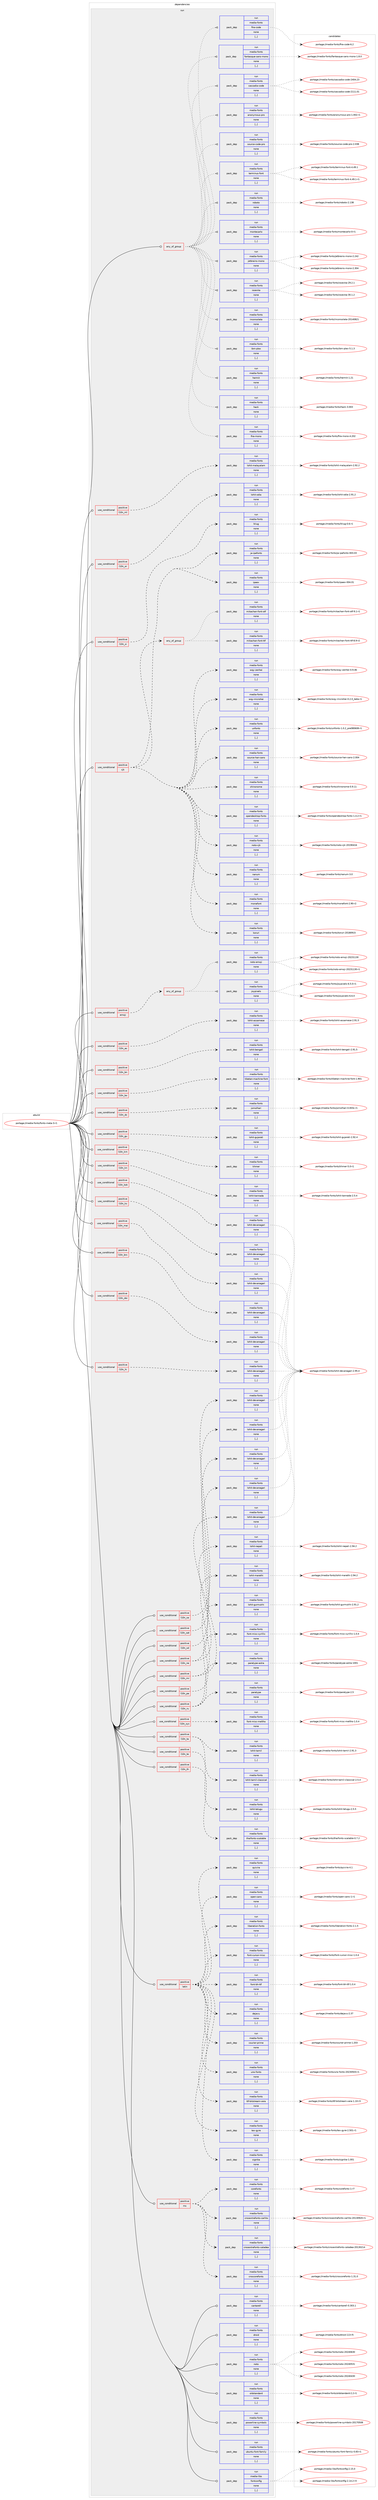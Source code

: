 digraph prolog {

# *************
# Graph options
# *************

newrank=true;
concentrate=true;
compound=true;
graph [rankdir=LR,fontname=Helvetica,fontsize=10,ranksep=1.5];#, ranksep=2.5, nodesep=0.2];
edge  [arrowhead=vee];
node  [fontname=Helvetica,fontsize=10];

# **********
# The ebuild
# **********

subgraph cluster_leftcol {
color=gray;
label=<<i>ebuild</i>>;
id [label="portage://media-fonts/fonts-meta-3-r1", color=red, width=4, href="../media-fonts/fonts-meta-3-r1.svg"];
}

# ****************
# The dependencies
# ****************

subgraph cluster_midcol {
color=gray;
label=<<i>dependencies</i>>;
subgraph cluster_compile {
fillcolor="#eeeeee";
style=filled;
label=<<i>compile</i>>;
}
subgraph cluster_compileandrun {
fillcolor="#eeeeee";
style=filled;
label=<<i>compile and run</i>>;
}
subgraph cluster_run {
fillcolor="#eeeeee";
style=filled;
label=<<i>run</i>>;
subgraph any2151 {
dependency283255 [label=<<TABLE BORDER="0" CELLBORDER="1" CELLSPACING="0" CELLPADDING="4"><TR><TD CELLPADDING="10">any_of_group</TD></TR></TABLE>>, shape=none, color=red];subgraph pack209826 {
dependency283256 [label=<<TABLE BORDER="0" CELLBORDER="1" CELLSPACING="0" CELLPADDING="4" WIDTH="220"><TR><TD ROWSPAN="6" CELLPADDING="30">pack_dep</TD></TR><TR><TD WIDTH="110">run</TD></TR><TR><TD>media-fonts</TD></TR><TR><TD>source-code-pro</TD></TR><TR><TD>none</TD></TR><TR><TD>[,,]</TD></TR></TABLE>>, shape=none, color=blue];
}
dependency283255:e -> dependency283256:w [weight=20,style="dotted",arrowhead="oinv"];
subgraph pack209827 {
dependency283257 [label=<<TABLE BORDER="0" CELLBORDER="1" CELLSPACING="0" CELLPADDING="4" WIDTH="220"><TR><TD ROWSPAN="6" CELLPADDING="30">pack_dep</TD></TR><TR><TD WIDTH="110">run</TD></TR><TR><TD>media-fonts</TD></TR><TR><TD>anonymous-pro</TD></TR><TR><TD>none</TD></TR><TR><TD>[,,]</TD></TR></TABLE>>, shape=none, color=blue];
}
dependency283255:e -> dependency283257:w [weight=20,style="dotted",arrowhead="oinv"];
subgraph pack209828 {
dependency283258 [label=<<TABLE BORDER="0" CELLBORDER="1" CELLSPACING="0" CELLPADDING="4" WIDTH="220"><TR><TD ROWSPAN="6" CELLPADDING="30">pack_dep</TD></TR><TR><TD WIDTH="110">run</TD></TR><TR><TD>media-fonts</TD></TR><TR><TD>cascadia-code</TD></TR><TR><TD>none</TD></TR><TR><TD>[,,]</TD></TR></TABLE>>, shape=none, color=blue];
}
dependency283255:e -> dependency283258:w [weight=20,style="dotted",arrowhead="oinv"];
subgraph pack209829 {
dependency283259 [label=<<TABLE BORDER="0" CELLBORDER="1" CELLSPACING="0" CELLPADDING="4" WIDTH="220"><TR><TD ROWSPAN="6" CELLPADDING="30">pack_dep</TD></TR><TR><TD WIDTH="110">run</TD></TR><TR><TD>media-fonts</TD></TR><TR><TD>fantasque-sans-mono</TD></TR><TR><TD>none</TD></TR><TR><TD>[,,]</TD></TR></TABLE>>, shape=none, color=blue];
}
dependency283255:e -> dependency283259:w [weight=20,style="dotted",arrowhead="oinv"];
subgraph pack209830 {
dependency283260 [label=<<TABLE BORDER="0" CELLBORDER="1" CELLSPACING="0" CELLPADDING="4" WIDTH="220"><TR><TD ROWSPAN="6" CELLPADDING="30">pack_dep</TD></TR><TR><TD WIDTH="110">run</TD></TR><TR><TD>media-fonts</TD></TR><TR><TD>fira-code</TD></TR><TR><TD>none</TD></TR><TR><TD>[,,]</TD></TR></TABLE>>, shape=none, color=blue];
}
dependency283255:e -> dependency283260:w [weight=20,style="dotted",arrowhead="oinv"];
subgraph pack209831 {
dependency283261 [label=<<TABLE BORDER="0" CELLBORDER="1" CELLSPACING="0" CELLPADDING="4" WIDTH="220"><TR><TD ROWSPAN="6" CELLPADDING="30">pack_dep</TD></TR><TR><TD WIDTH="110">run</TD></TR><TR><TD>media-fonts</TD></TR><TR><TD>fira-mono</TD></TR><TR><TD>none</TD></TR><TR><TD>[,,]</TD></TR></TABLE>>, shape=none, color=blue];
}
dependency283255:e -> dependency283261:w [weight=20,style="dotted",arrowhead="oinv"];
subgraph pack209832 {
dependency283262 [label=<<TABLE BORDER="0" CELLBORDER="1" CELLSPACING="0" CELLPADDING="4" WIDTH="220"><TR><TD ROWSPAN="6" CELLPADDING="30">pack_dep</TD></TR><TR><TD WIDTH="110">run</TD></TR><TR><TD>media-fonts</TD></TR><TR><TD>hack</TD></TR><TR><TD>none</TD></TR><TR><TD>[,,]</TD></TR></TABLE>>, shape=none, color=blue];
}
dependency283255:e -> dependency283262:w [weight=20,style="dotted",arrowhead="oinv"];
subgraph pack209833 {
dependency283263 [label=<<TABLE BORDER="0" CELLBORDER="1" CELLSPACING="0" CELLPADDING="4" WIDTH="220"><TR><TD ROWSPAN="6" CELLPADDING="30">pack_dep</TD></TR><TR><TD WIDTH="110">run</TD></TR><TR><TD>media-fonts</TD></TR><TR><TD>hermit</TD></TR><TR><TD>none</TD></TR><TR><TD>[,,]</TD></TR></TABLE>>, shape=none, color=blue];
}
dependency283255:e -> dependency283263:w [weight=20,style="dotted",arrowhead="oinv"];
subgraph pack209834 {
dependency283264 [label=<<TABLE BORDER="0" CELLBORDER="1" CELLSPACING="0" CELLPADDING="4" WIDTH="220"><TR><TD ROWSPAN="6" CELLPADDING="30">pack_dep</TD></TR><TR><TD WIDTH="110">run</TD></TR><TR><TD>media-fonts</TD></TR><TR><TD>ibm-plex</TD></TR><TR><TD>none</TD></TR><TR><TD>[,,]</TD></TR></TABLE>>, shape=none, color=blue];
}
dependency283255:e -> dependency283264:w [weight=20,style="dotted",arrowhead="oinv"];
subgraph pack209835 {
dependency283265 [label=<<TABLE BORDER="0" CELLBORDER="1" CELLSPACING="0" CELLPADDING="4" WIDTH="220"><TR><TD ROWSPAN="6" CELLPADDING="30">pack_dep</TD></TR><TR><TD WIDTH="110">run</TD></TR><TR><TD>media-fonts</TD></TR><TR><TD>inconsolata</TD></TR><TR><TD>none</TD></TR><TR><TD>[,,]</TD></TR></TABLE>>, shape=none, color=blue];
}
dependency283255:e -> dependency283265:w [weight=20,style="dotted",arrowhead="oinv"];
subgraph pack209836 {
dependency283266 [label=<<TABLE BORDER="0" CELLBORDER="1" CELLSPACING="0" CELLPADDING="4" WIDTH="220"><TR><TD ROWSPAN="6" CELLPADDING="30">pack_dep</TD></TR><TR><TD WIDTH="110">run</TD></TR><TR><TD>media-fonts</TD></TR><TR><TD>iosevka</TD></TR><TR><TD>none</TD></TR><TR><TD>[,,]</TD></TR></TABLE>>, shape=none, color=blue];
}
dependency283255:e -> dependency283266:w [weight=20,style="dotted",arrowhead="oinv"];
subgraph pack209837 {
dependency283267 [label=<<TABLE BORDER="0" CELLBORDER="1" CELLSPACING="0" CELLPADDING="4" WIDTH="220"><TR><TD ROWSPAN="6" CELLPADDING="30">pack_dep</TD></TR><TR><TD WIDTH="110">run</TD></TR><TR><TD>media-fonts</TD></TR><TR><TD>jetbrains-mono</TD></TR><TR><TD>none</TD></TR><TR><TD>[,,]</TD></TR></TABLE>>, shape=none, color=blue];
}
dependency283255:e -> dependency283267:w [weight=20,style="dotted",arrowhead="oinv"];
subgraph pack209838 {
dependency283268 [label=<<TABLE BORDER="0" CELLBORDER="1" CELLSPACING="0" CELLPADDING="4" WIDTH="220"><TR><TD ROWSPAN="6" CELLPADDING="30">pack_dep</TD></TR><TR><TD WIDTH="110">run</TD></TR><TR><TD>media-fonts</TD></TR><TR><TD>montecarlo</TD></TR><TR><TD>none</TD></TR><TR><TD>[,,]</TD></TR></TABLE>>, shape=none, color=blue];
}
dependency283255:e -> dependency283268:w [weight=20,style="dotted",arrowhead="oinv"];
subgraph pack209839 {
dependency283269 [label=<<TABLE BORDER="0" CELLBORDER="1" CELLSPACING="0" CELLPADDING="4" WIDTH="220"><TR><TD ROWSPAN="6" CELLPADDING="30">pack_dep</TD></TR><TR><TD WIDTH="110">run</TD></TR><TR><TD>media-fonts</TD></TR><TR><TD>roboto</TD></TR><TR><TD>none</TD></TR><TR><TD>[,,]</TD></TR></TABLE>>, shape=none, color=blue];
}
dependency283255:e -> dependency283269:w [weight=20,style="dotted",arrowhead="oinv"];
subgraph pack209840 {
dependency283270 [label=<<TABLE BORDER="0" CELLBORDER="1" CELLSPACING="0" CELLPADDING="4" WIDTH="220"><TR><TD ROWSPAN="6" CELLPADDING="30">pack_dep</TD></TR><TR><TD WIDTH="110">run</TD></TR><TR><TD>media-fonts</TD></TR><TR><TD>terminus-font</TD></TR><TR><TD>none</TD></TR><TR><TD>[,,]</TD></TR></TABLE>>, shape=none, color=blue];
}
dependency283255:e -> dependency283270:w [weight=20,style="dotted",arrowhead="oinv"];
}
id:e -> dependency283255:w [weight=20,style="solid",arrowhead="odot"];
subgraph cond71117 {
dependency283271 [label=<<TABLE BORDER="0" CELLBORDER="1" CELLSPACING="0" CELLPADDING="4"><TR><TD ROWSPAN="3" CELLPADDING="10">use_conditional</TD></TR><TR><TD>positive</TD></TR><TR><TD>cjk</TD></TR></TABLE>>, shape=none, color=red];
subgraph pack209841 {
dependency283272 [label=<<TABLE BORDER="0" CELLBORDER="1" CELLSPACING="0" CELLPADDING="4" WIDTH="220"><TR><TD ROWSPAN="6" CELLPADDING="30">pack_dep</TD></TR><TR><TD WIDTH="110">run</TD></TR><TR><TD>media-fonts</TD></TR><TR><TD>ipaex</TD></TR><TR><TD>none</TD></TR><TR><TD>[,,]</TD></TR></TABLE>>, shape=none, color=blue];
}
dependency283271:e -> dependency283272:w [weight=20,style="dashed",arrowhead="vee"];
subgraph pack209842 {
dependency283273 [label=<<TABLE BORDER="0" CELLBORDER="1" CELLSPACING="0" CELLPADDING="4" WIDTH="220"><TR><TD ROWSPAN="6" CELLPADDING="30">pack_dep</TD></TR><TR><TD WIDTH="110">run</TD></TR><TR><TD>media-fonts</TD></TR><TR><TD>ja-ipafonts</TD></TR><TR><TD>none</TD></TR><TR><TD>[,,]</TD></TR></TABLE>>, shape=none, color=blue];
}
dependency283271:e -> dependency283273:w [weight=20,style="dashed",arrowhead="vee"];
subgraph pack209843 {
dependency283274 [label=<<TABLE BORDER="0" CELLBORDER="1" CELLSPACING="0" CELLPADDING="4" WIDTH="220"><TR><TD ROWSPAN="6" CELLPADDING="30">pack_dep</TD></TR><TR><TD WIDTH="110">run</TD></TR><TR><TD>media-fonts</TD></TR><TR><TD>koruri</TD></TR><TR><TD>none</TD></TR><TR><TD>[,,]</TD></TR></TABLE>>, shape=none, color=blue];
}
dependency283271:e -> dependency283274:w [weight=20,style="dashed",arrowhead="vee"];
subgraph pack209844 {
dependency283275 [label=<<TABLE BORDER="0" CELLBORDER="1" CELLSPACING="0" CELLPADDING="4" WIDTH="220"><TR><TD ROWSPAN="6" CELLPADDING="30">pack_dep</TD></TR><TR><TD WIDTH="110">run</TD></TR><TR><TD>media-fonts</TD></TR><TR><TD>monafont</TD></TR><TR><TD>none</TD></TR><TR><TD>[,,]</TD></TR></TABLE>>, shape=none, color=blue];
}
dependency283271:e -> dependency283275:w [weight=20,style="dashed",arrowhead="vee"];
subgraph pack209845 {
dependency283276 [label=<<TABLE BORDER="0" CELLBORDER="1" CELLSPACING="0" CELLPADDING="4" WIDTH="220"><TR><TD ROWSPAN="6" CELLPADDING="30">pack_dep</TD></TR><TR><TD WIDTH="110">run</TD></TR><TR><TD>media-fonts</TD></TR><TR><TD>nanum</TD></TR><TR><TD>none</TD></TR><TR><TD>[,,]</TD></TR></TABLE>>, shape=none, color=blue];
}
dependency283271:e -> dependency283276:w [weight=20,style="dashed",arrowhead="vee"];
subgraph pack209846 {
dependency283277 [label=<<TABLE BORDER="0" CELLBORDER="1" CELLSPACING="0" CELLPADDING="4" WIDTH="220"><TR><TD ROWSPAN="6" CELLPADDING="30">pack_dep</TD></TR><TR><TD WIDTH="110">run</TD></TR><TR><TD>media-fonts</TD></TR><TR><TD>noto-cjk</TD></TR><TR><TD>none</TD></TR><TR><TD>[,,]</TD></TR></TABLE>>, shape=none, color=blue];
}
dependency283271:e -> dependency283277:w [weight=20,style="dashed",arrowhead="vee"];
subgraph pack209847 {
dependency283278 [label=<<TABLE BORDER="0" CELLBORDER="1" CELLSPACING="0" CELLPADDING="4" WIDTH="220"><TR><TD ROWSPAN="6" CELLPADDING="30">pack_dep</TD></TR><TR><TD WIDTH="110">run</TD></TR><TR><TD>media-fonts</TD></TR><TR><TD>opendesktop-fonts</TD></TR><TR><TD>none</TD></TR><TR><TD>[,,]</TD></TR></TABLE>>, shape=none, color=blue];
}
dependency283271:e -> dependency283278:w [weight=20,style="dashed",arrowhead="vee"];
subgraph pack209848 {
dependency283279 [label=<<TABLE BORDER="0" CELLBORDER="1" CELLSPACING="0" CELLPADDING="4" WIDTH="220"><TR><TD ROWSPAN="6" CELLPADDING="30">pack_dep</TD></TR><TR><TD WIDTH="110">run</TD></TR><TR><TD>media-fonts</TD></TR><TR><TD>shinonome</TD></TR><TR><TD>none</TD></TR><TR><TD>[,,]</TD></TR></TABLE>>, shape=none, color=blue];
}
dependency283271:e -> dependency283279:w [weight=20,style="dashed",arrowhead="vee"];
subgraph pack209849 {
dependency283280 [label=<<TABLE BORDER="0" CELLBORDER="1" CELLSPACING="0" CELLPADDING="4" WIDTH="220"><TR><TD ROWSPAN="6" CELLPADDING="30">pack_dep</TD></TR><TR><TD WIDTH="110">run</TD></TR><TR><TD>media-fonts</TD></TR><TR><TD>source-han-sans</TD></TR><TR><TD>none</TD></TR><TR><TD>[,,]</TD></TR></TABLE>>, shape=none, color=blue];
}
dependency283271:e -> dependency283280:w [weight=20,style="dashed",arrowhead="vee"];
subgraph pack209850 {
dependency283281 [label=<<TABLE BORDER="0" CELLBORDER="1" CELLSPACING="0" CELLPADDING="4" WIDTH="220"><TR><TD ROWSPAN="6" CELLPADDING="30">pack_dep</TD></TR><TR><TD WIDTH="110">run</TD></TR><TR><TD>media-fonts</TD></TR><TR><TD>unfonts</TD></TR><TR><TD>none</TD></TR><TR><TD>[,,]</TD></TR></TABLE>>, shape=none, color=blue];
}
dependency283271:e -> dependency283281:w [weight=20,style="dashed",arrowhead="vee"];
subgraph pack209851 {
dependency283282 [label=<<TABLE BORDER="0" CELLBORDER="1" CELLSPACING="0" CELLPADDING="4" WIDTH="220"><TR><TD ROWSPAN="6" CELLPADDING="30">pack_dep</TD></TR><TR><TD WIDTH="110">run</TD></TR><TR><TD>media-fonts</TD></TR><TR><TD>wqy-microhei</TD></TR><TR><TD>none</TD></TR><TR><TD>[,,]</TD></TR></TABLE>>, shape=none, color=blue];
}
dependency283271:e -> dependency283282:w [weight=20,style="dashed",arrowhead="vee"];
subgraph pack209852 {
dependency283283 [label=<<TABLE BORDER="0" CELLBORDER="1" CELLSPACING="0" CELLPADDING="4" WIDTH="220"><TR><TD ROWSPAN="6" CELLPADDING="30">pack_dep</TD></TR><TR><TD WIDTH="110">run</TD></TR><TR><TD>media-fonts</TD></TR><TR><TD>wqy-zenhei</TD></TR><TR><TD>none</TD></TR><TR><TD>[,,]</TD></TR></TABLE>>, shape=none, color=blue];
}
dependency283271:e -> dependency283283:w [weight=20,style="dashed",arrowhead="vee"];
subgraph any2152 {
dependency283284 [label=<<TABLE BORDER="0" CELLBORDER="1" CELLSPACING="0" CELLPADDING="4"><TR><TD CELLPADDING="10">any_of_group</TD></TR></TABLE>>, shape=none, color=red];subgraph pack209853 {
dependency283285 [label=<<TABLE BORDER="0" CELLBORDER="1" CELLSPACING="0" CELLPADDING="4" WIDTH="220"><TR><TD ROWSPAN="6" CELLPADDING="30">pack_dep</TD></TR><TR><TD WIDTH="110">run</TD></TR><TR><TD>media-fonts</TD></TR><TR><TD>mikachan-font-otf</TD></TR><TR><TD>none</TD></TR><TR><TD>[,,]</TD></TR></TABLE>>, shape=none, color=blue];
}
dependency283284:e -> dependency283285:w [weight=20,style="dotted",arrowhead="oinv"];
subgraph pack209854 {
dependency283286 [label=<<TABLE BORDER="0" CELLBORDER="1" CELLSPACING="0" CELLPADDING="4" WIDTH="220"><TR><TD ROWSPAN="6" CELLPADDING="30">pack_dep</TD></TR><TR><TD WIDTH="110">run</TD></TR><TR><TD>media-fonts</TD></TR><TR><TD>mikachan-font-ttf</TD></TR><TR><TD>none</TD></TR><TR><TD>[,,]</TD></TR></TABLE>>, shape=none, color=blue];
}
dependency283284:e -> dependency283286:w [weight=20,style="dotted",arrowhead="oinv"];
}
dependency283271:e -> dependency283284:w [weight=20,style="dashed",arrowhead="vee"];
}
id:e -> dependency283271:w [weight=20,style="solid",arrowhead="odot"];
subgraph cond71118 {
dependency283287 [label=<<TABLE BORDER="0" CELLBORDER="1" CELLSPACING="0" CELLPADDING="4"><TR><TD ROWSPAN="3" CELLPADDING="10">use_conditional</TD></TR><TR><TD>positive</TD></TR><TR><TD>emoji</TD></TR></TABLE>>, shape=none, color=red];
subgraph any2153 {
dependency283288 [label=<<TABLE BORDER="0" CELLBORDER="1" CELLSPACING="0" CELLPADDING="4"><TR><TD CELLPADDING="10">any_of_group</TD></TR></TABLE>>, shape=none, color=red];subgraph pack209855 {
dependency283289 [label=<<TABLE BORDER="0" CELLBORDER="1" CELLSPACING="0" CELLPADDING="4" WIDTH="220"><TR><TD ROWSPAN="6" CELLPADDING="30">pack_dep</TD></TR><TR><TD WIDTH="110">run</TD></TR><TR><TD>media-fonts</TD></TR><TR><TD>noto-emoji</TD></TR><TR><TD>none</TD></TR><TR><TD>[,,]</TD></TR></TABLE>>, shape=none, color=blue];
}
dependency283288:e -> dependency283289:w [weight=20,style="dotted",arrowhead="oinv"];
subgraph pack209856 {
dependency283290 [label=<<TABLE BORDER="0" CELLBORDER="1" CELLSPACING="0" CELLPADDING="4" WIDTH="220"><TR><TD ROWSPAN="6" CELLPADDING="30">pack_dep</TD></TR><TR><TD WIDTH="110">run</TD></TR><TR><TD>media-fonts</TD></TR><TR><TD>joypixels</TD></TR><TR><TD>none</TD></TR><TR><TD>[,,]</TD></TR></TABLE>>, shape=none, color=blue];
}
dependency283288:e -> dependency283290:w [weight=20,style="dotted",arrowhead="oinv"];
}
dependency283287:e -> dependency283288:w [weight=20,style="dashed",arrowhead="vee"];
}
id:e -> dependency283287:w [weight=20,style="solid",arrowhead="odot"];
subgraph cond71119 {
dependency283291 [label=<<TABLE BORDER="0" CELLBORDER="1" CELLSPACING="0" CELLPADDING="4"><TR><TD ROWSPAN="3" CELLPADDING="10">use_conditional</TD></TR><TR><TD>positive</TD></TR><TR><TD>l10n_as</TD></TR></TABLE>>, shape=none, color=red];
subgraph pack209857 {
dependency283292 [label=<<TABLE BORDER="0" CELLBORDER="1" CELLSPACING="0" CELLPADDING="4" WIDTH="220"><TR><TD ROWSPAN="6" CELLPADDING="30">pack_dep</TD></TR><TR><TD WIDTH="110">run</TD></TR><TR><TD>media-fonts</TD></TR><TR><TD>lohit-assamese</TD></TR><TR><TD>none</TD></TR><TR><TD>[,,]</TD></TR></TABLE>>, shape=none, color=blue];
}
dependency283291:e -> dependency283292:w [weight=20,style="dashed",arrowhead="vee"];
}
id:e -> dependency283291:w [weight=20,style="solid",arrowhead="odot"];
subgraph cond71120 {
dependency283293 [label=<<TABLE BORDER="0" CELLBORDER="1" CELLSPACING="0" CELLPADDING="4"><TR><TD ROWSPAN="3" CELLPADDING="10">use_conditional</TD></TR><TR><TD>positive</TD></TR><TR><TD>l10n_bn</TD></TR></TABLE>>, shape=none, color=red];
subgraph pack209858 {
dependency283294 [label=<<TABLE BORDER="0" CELLBORDER="1" CELLSPACING="0" CELLPADDING="4" WIDTH="220"><TR><TD ROWSPAN="6" CELLPADDING="30">pack_dep</TD></TR><TR><TD WIDTH="110">run</TD></TR><TR><TD>media-fonts</TD></TR><TR><TD>lohit-bengali</TD></TR><TR><TD>none</TD></TR><TR><TD>[,,]</TD></TR></TABLE>>, shape=none, color=blue];
}
dependency283293:e -> dependency283294:w [weight=20,style="dashed",arrowhead="vee"];
}
id:e -> dependency283293:w [weight=20,style="solid",arrowhead="odot"];
subgraph cond71121 {
dependency283295 [label=<<TABLE BORDER="0" CELLBORDER="1" CELLSPACING="0" CELLPADDING="4"><TR><TD ROWSPAN="3" CELLPADDING="10">use_conditional</TD></TR><TR><TD>positive</TD></TR><TR><TD>l10n_bo</TD></TR></TABLE>>, shape=none, color=red];
subgraph pack209859 {
dependency283296 [label=<<TABLE BORDER="0" CELLBORDER="1" CELLSPACING="0" CELLPADDING="4" WIDTH="220"><TR><TD ROWSPAN="6" CELLPADDING="30">pack_dep</TD></TR><TR><TD WIDTH="110">run</TD></TR><TR><TD>media-fonts</TD></TR><TR><TD>tibetan-machine-font</TD></TR><TR><TD>none</TD></TR><TR><TD>[,,]</TD></TR></TABLE>>, shape=none, color=blue];
}
dependency283295:e -> dependency283296:w [weight=20,style="dashed",arrowhead="vee"];
}
id:e -> dependency283295:w [weight=20,style="solid",arrowhead="odot"];
subgraph cond71122 {
dependency283297 [label=<<TABLE BORDER="0" CELLBORDER="1" CELLSPACING="0" CELLPADDING="4"><TR><TD ROWSPAN="3" CELLPADDING="10">use_conditional</TD></TR><TR><TD>positive</TD></TR><TR><TD>l10n_brx</TD></TR></TABLE>>, shape=none, color=red];
subgraph pack209860 {
dependency283298 [label=<<TABLE BORDER="0" CELLBORDER="1" CELLSPACING="0" CELLPADDING="4" WIDTH="220"><TR><TD ROWSPAN="6" CELLPADDING="30">pack_dep</TD></TR><TR><TD WIDTH="110">run</TD></TR><TR><TD>media-fonts</TD></TR><TR><TD>lohit-devanagari</TD></TR><TR><TD>none</TD></TR><TR><TD>[,,]</TD></TR></TABLE>>, shape=none, color=blue];
}
dependency283297:e -> dependency283298:w [weight=20,style="dashed",arrowhead="vee"];
}
id:e -> dependency283297:w [weight=20,style="solid",arrowhead="odot"];
subgraph cond71123 {
dependency283299 [label=<<TABLE BORDER="0" CELLBORDER="1" CELLSPACING="0" CELLPADDING="4"><TR><TD ROWSPAN="3" CELLPADDING="10">use_conditional</TD></TR><TR><TD>positive</TD></TR><TR><TD>l10n_doi</TD></TR></TABLE>>, shape=none, color=red];
subgraph pack209861 {
dependency283300 [label=<<TABLE BORDER="0" CELLBORDER="1" CELLSPACING="0" CELLPADDING="4" WIDTH="220"><TR><TD ROWSPAN="6" CELLPADDING="30">pack_dep</TD></TR><TR><TD WIDTH="110">run</TD></TR><TR><TD>media-fonts</TD></TR><TR><TD>lohit-devanagari</TD></TR><TR><TD>none</TD></TR><TR><TD>[,,]</TD></TR></TABLE>>, shape=none, color=blue];
}
dependency283299:e -> dependency283300:w [weight=20,style="dashed",arrowhead="vee"];
}
id:e -> dependency283299:w [weight=20,style="solid",arrowhead="odot"];
subgraph cond71124 {
dependency283301 [label=<<TABLE BORDER="0" CELLBORDER="1" CELLSPACING="0" CELLPADDING="4"><TR><TD ROWSPAN="3" CELLPADDING="10">use_conditional</TD></TR><TR><TD>positive</TD></TR><TR><TD>l10n_dz</TD></TR></TABLE>>, shape=none, color=red];
subgraph pack209862 {
dependency283302 [label=<<TABLE BORDER="0" CELLBORDER="1" CELLSPACING="0" CELLPADDING="4" WIDTH="220"><TR><TD ROWSPAN="6" CELLPADDING="30">pack_dep</TD></TR><TR><TD WIDTH="110">run</TD></TR><TR><TD>media-fonts</TD></TR><TR><TD>jomolhari</TD></TR><TR><TD>none</TD></TR><TR><TD>[,,]</TD></TR></TABLE>>, shape=none, color=blue];
}
dependency283301:e -> dependency283302:w [weight=20,style="dashed",arrowhead="vee"];
}
id:e -> dependency283301:w [weight=20,style="solid",arrowhead="odot"];
subgraph cond71125 {
dependency283303 [label=<<TABLE BORDER="0" CELLBORDER="1" CELLSPACING="0" CELLPADDING="4"><TR><TD ROWSPAN="3" CELLPADDING="10">use_conditional</TD></TR><TR><TD>positive</TD></TR><TR><TD>l10n_gu</TD></TR></TABLE>>, shape=none, color=red];
subgraph pack209863 {
dependency283304 [label=<<TABLE BORDER="0" CELLBORDER="1" CELLSPACING="0" CELLPADDING="4" WIDTH="220"><TR><TD ROWSPAN="6" CELLPADDING="30">pack_dep</TD></TR><TR><TD WIDTH="110">run</TD></TR><TR><TD>media-fonts</TD></TR><TR><TD>lohit-gujarati</TD></TR><TR><TD>none</TD></TR><TR><TD>[,,]</TD></TR></TABLE>>, shape=none, color=blue];
}
dependency283303:e -> dependency283304:w [weight=20,style="dashed",arrowhead="vee"];
}
id:e -> dependency283303:w [weight=20,style="solid",arrowhead="odot"];
subgraph cond71126 {
dependency283305 [label=<<TABLE BORDER="0" CELLBORDER="1" CELLSPACING="0" CELLPADDING="4"><TR><TD ROWSPAN="3" CELLPADDING="10">use_conditional</TD></TR><TR><TD>positive</TD></TR><TR><TD>l10n_hi</TD></TR></TABLE>>, shape=none, color=red];
subgraph pack209864 {
dependency283306 [label=<<TABLE BORDER="0" CELLBORDER="1" CELLSPACING="0" CELLPADDING="4" WIDTH="220"><TR><TD ROWSPAN="6" CELLPADDING="30">pack_dep</TD></TR><TR><TD WIDTH="110">run</TD></TR><TR><TD>media-fonts</TD></TR><TR><TD>lohit-devanagari</TD></TR><TR><TD>none</TD></TR><TR><TD>[,,]</TD></TR></TABLE>>, shape=none, color=blue];
}
dependency283305:e -> dependency283306:w [weight=20,style="dashed",arrowhead="vee"];
}
id:e -> dependency283305:w [weight=20,style="solid",arrowhead="odot"];
subgraph cond71127 {
dependency283307 [label=<<TABLE BORDER="0" CELLBORDER="1" CELLSPACING="0" CELLPADDING="4"><TR><TD ROWSPAN="3" CELLPADDING="10">use_conditional</TD></TR><TR><TD>positive</TD></TR><TR><TD>l10n_km</TD></TR></TABLE>>, shape=none, color=red];
subgraph pack209865 {
dependency283308 [label=<<TABLE BORDER="0" CELLBORDER="1" CELLSPACING="0" CELLPADDING="4" WIDTH="220"><TR><TD ROWSPAN="6" CELLPADDING="30">pack_dep</TD></TR><TR><TD WIDTH="110">run</TD></TR><TR><TD>media-fonts</TD></TR><TR><TD>khmer</TD></TR><TR><TD>none</TD></TR><TR><TD>[,,]</TD></TR></TABLE>>, shape=none, color=blue];
}
dependency283307:e -> dependency283308:w [weight=20,style="dashed",arrowhead="vee"];
}
id:e -> dependency283307:w [weight=20,style="solid",arrowhead="odot"];
subgraph cond71128 {
dependency283309 [label=<<TABLE BORDER="0" CELLBORDER="1" CELLSPACING="0" CELLPADDING="4"><TR><TD ROWSPAN="3" CELLPADDING="10">use_conditional</TD></TR><TR><TD>positive</TD></TR><TR><TD>l10n_kn</TD></TR></TABLE>>, shape=none, color=red];
subgraph pack209866 {
dependency283310 [label=<<TABLE BORDER="0" CELLBORDER="1" CELLSPACING="0" CELLPADDING="4" WIDTH="220"><TR><TD ROWSPAN="6" CELLPADDING="30">pack_dep</TD></TR><TR><TD WIDTH="110">run</TD></TR><TR><TD>media-fonts</TD></TR><TR><TD>lohit-kannada</TD></TR><TR><TD>none</TD></TR><TR><TD>[,,]</TD></TR></TABLE>>, shape=none, color=blue];
}
dependency283309:e -> dependency283310:w [weight=20,style="dashed",arrowhead="vee"];
}
id:e -> dependency283309:w [weight=20,style="solid",arrowhead="odot"];
subgraph cond71129 {
dependency283311 [label=<<TABLE BORDER="0" CELLBORDER="1" CELLSPACING="0" CELLPADDING="4"><TR><TD ROWSPAN="3" CELLPADDING="10">use_conditional</TD></TR><TR><TD>positive</TD></TR><TR><TD>l10n_kok</TD></TR></TABLE>>, shape=none, color=red];
subgraph pack209867 {
dependency283312 [label=<<TABLE BORDER="0" CELLBORDER="1" CELLSPACING="0" CELLPADDING="4" WIDTH="220"><TR><TD ROWSPAN="6" CELLPADDING="30">pack_dep</TD></TR><TR><TD WIDTH="110">run</TD></TR><TR><TD>media-fonts</TD></TR><TR><TD>lohit-devanagari</TD></TR><TR><TD>none</TD></TR><TR><TD>[,,]</TD></TR></TABLE>>, shape=none, color=blue];
}
dependency283311:e -> dependency283312:w [weight=20,style="dashed",arrowhead="vee"];
}
id:e -> dependency283311:w [weight=20,style="solid",arrowhead="odot"];
subgraph cond71130 {
dependency283313 [label=<<TABLE BORDER="0" CELLBORDER="1" CELLSPACING="0" CELLPADDING="4"><TR><TD ROWSPAN="3" CELLPADDING="10">use_conditional</TD></TR><TR><TD>positive</TD></TR><TR><TD>l10n_ks</TD></TR></TABLE>>, shape=none, color=red];
subgraph pack209868 {
dependency283314 [label=<<TABLE BORDER="0" CELLBORDER="1" CELLSPACING="0" CELLPADDING="4" WIDTH="220"><TR><TD ROWSPAN="6" CELLPADDING="30">pack_dep</TD></TR><TR><TD WIDTH="110">run</TD></TR><TR><TD>media-fonts</TD></TR><TR><TD>lohit-devanagari</TD></TR><TR><TD>none</TD></TR><TR><TD>[,,]</TD></TR></TABLE>>, shape=none, color=blue];
}
dependency283313:e -> dependency283314:w [weight=20,style="dashed",arrowhead="vee"];
}
id:e -> dependency283313:w [weight=20,style="solid",arrowhead="odot"];
subgraph cond71131 {
dependency283315 [label=<<TABLE BORDER="0" CELLBORDER="1" CELLSPACING="0" CELLPADDING="4"><TR><TD ROWSPAN="3" CELLPADDING="10">use_conditional</TD></TR><TR><TD>positive</TD></TR><TR><TD>l10n_mai</TD></TR></TABLE>>, shape=none, color=red];
subgraph pack209869 {
dependency283316 [label=<<TABLE BORDER="0" CELLBORDER="1" CELLSPACING="0" CELLPADDING="4" WIDTH="220"><TR><TD ROWSPAN="6" CELLPADDING="30">pack_dep</TD></TR><TR><TD WIDTH="110">run</TD></TR><TR><TD>media-fonts</TD></TR><TR><TD>lohit-devanagari</TD></TR><TR><TD>none</TD></TR><TR><TD>[,,]</TD></TR></TABLE>>, shape=none, color=blue];
}
dependency283315:e -> dependency283316:w [weight=20,style="dashed",arrowhead="vee"];
}
id:e -> dependency283315:w [weight=20,style="solid",arrowhead="odot"];
subgraph cond71132 {
dependency283317 [label=<<TABLE BORDER="0" CELLBORDER="1" CELLSPACING="0" CELLPADDING="4"><TR><TD ROWSPAN="3" CELLPADDING="10">use_conditional</TD></TR><TR><TD>positive</TD></TR><TR><TD>l10n_ml</TD></TR></TABLE>>, shape=none, color=red];
subgraph pack209870 {
dependency283318 [label=<<TABLE BORDER="0" CELLBORDER="1" CELLSPACING="0" CELLPADDING="4" WIDTH="220"><TR><TD ROWSPAN="6" CELLPADDING="30">pack_dep</TD></TR><TR><TD WIDTH="110">run</TD></TR><TR><TD>media-fonts</TD></TR><TR><TD>lohit-malayalam</TD></TR><TR><TD>none</TD></TR><TR><TD>[,,]</TD></TR></TABLE>>, shape=none, color=blue];
}
dependency283317:e -> dependency283318:w [weight=20,style="dashed",arrowhead="vee"];
}
id:e -> dependency283317:w [weight=20,style="solid",arrowhead="odot"];
subgraph cond71133 {
dependency283319 [label=<<TABLE BORDER="0" CELLBORDER="1" CELLSPACING="0" CELLPADDING="4"><TR><TD ROWSPAN="3" CELLPADDING="10">use_conditional</TD></TR><TR><TD>positive</TD></TR><TR><TD>l10n_mr</TD></TR></TABLE>>, shape=none, color=red];
subgraph pack209871 {
dependency283320 [label=<<TABLE BORDER="0" CELLBORDER="1" CELLSPACING="0" CELLPADDING="4" WIDTH="220"><TR><TD ROWSPAN="6" CELLPADDING="30">pack_dep</TD></TR><TR><TD WIDTH="110">run</TD></TR><TR><TD>media-fonts</TD></TR><TR><TD>lohit-devanagari</TD></TR><TR><TD>none</TD></TR><TR><TD>[,,]</TD></TR></TABLE>>, shape=none, color=blue];
}
dependency283319:e -> dependency283320:w [weight=20,style="dashed",arrowhead="vee"];
subgraph pack209872 {
dependency283321 [label=<<TABLE BORDER="0" CELLBORDER="1" CELLSPACING="0" CELLPADDING="4" WIDTH="220"><TR><TD ROWSPAN="6" CELLPADDING="30">pack_dep</TD></TR><TR><TD WIDTH="110">run</TD></TR><TR><TD>media-fonts</TD></TR><TR><TD>lohit-marathi</TD></TR><TR><TD>none</TD></TR><TR><TD>[,,]</TD></TR></TABLE>>, shape=none, color=blue];
}
dependency283319:e -> dependency283321:w [weight=20,style="dashed",arrowhead="vee"];
}
id:e -> dependency283319:w [weight=20,style="solid",arrowhead="odot"];
subgraph cond71134 {
dependency283322 [label=<<TABLE BORDER="0" CELLBORDER="1" CELLSPACING="0" CELLPADDING="4"><TR><TD ROWSPAN="3" CELLPADDING="10">use_conditional</TD></TR><TR><TD>positive</TD></TR><TR><TD>l10n_ne</TD></TR></TABLE>>, shape=none, color=red];
subgraph pack209873 {
dependency283323 [label=<<TABLE BORDER="0" CELLBORDER="1" CELLSPACING="0" CELLPADDING="4" WIDTH="220"><TR><TD ROWSPAN="6" CELLPADDING="30">pack_dep</TD></TR><TR><TD WIDTH="110">run</TD></TR><TR><TD>media-fonts</TD></TR><TR><TD>lohit-devanagari</TD></TR><TR><TD>none</TD></TR><TR><TD>[,,]</TD></TR></TABLE>>, shape=none, color=blue];
}
dependency283322:e -> dependency283323:w [weight=20,style="dashed",arrowhead="vee"];
subgraph pack209874 {
dependency283324 [label=<<TABLE BORDER="0" CELLBORDER="1" CELLSPACING="0" CELLPADDING="4" WIDTH="220"><TR><TD ROWSPAN="6" CELLPADDING="30">pack_dep</TD></TR><TR><TD WIDTH="110">run</TD></TR><TR><TD>media-fonts</TD></TR><TR><TD>lohit-nepali</TD></TR><TR><TD>none</TD></TR><TR><TD>[,,]</TD></TR></TABLE>>, shape=none, color=blue];
}
dependency283322:e -> dependency283324:w [weight=20,style="dashed",arrowhead="vee"];
}
id:e -> dependency283322:w [weight=20,style="solid",arrowhead="odot"];
subgraph cond71135 {
dependency283325 [label=<<TABLE BORDER="0" CELLBORDER="1" CELLSPACING="0" CELLPADDING="4"><TR><TD ROWSPAN="3" CELLPADDING="10">use_conditional</TD></TR><TR><TD>positive</TD></TR><TR><TD>l10n_or</TD></TR></TABLE>>, shape=none, color=red];
subgraph pack209875 {
dependency283326 [label=<<TABLE BORDER="0" CELLBORDER="1" CELLSPACING="0" CELLPADDING="4" WIDTH="220"><TR><TD ROWSPAN="6" CELLPADDING="30">pack_dep</TD></TR><TR><TD WIDTH="110">run</TD></TR><TR><TD>media-fonts</TD></TR><TR><TD>lohit-odia</TD></TR><TR><TD>none</TD></TR><TR><TD>[,,]</TD></TR></TABLE>>, shape=none, color=blue];
}
dependency283325:e -> dependency283326:w [weight=20,style="dashed",arrowhead="vee"];
}
id:e -> dependency283325:w [weight=20,style="solid",arrowhead="odot"];
subgraph cond71136 {
dependency283327 [label=<<TABLE BORDER="0" CELLBORDER="1" CELLSPACING="0" CELLPADDING="4"><TR><TD ROWSPAN="3" CELLPADDING="10">use_conditional</TD></TR><TR><TD>positive</TD></TR><TR><TD>l10n_pa</TD></TR></TABLE>>, shape=none, color=red];
subgraph pack209876 {
dependency283328 [label=<<TABLE BORDER="0" CELLBORDER="1" CELLSPACING="0" CELLPADDING="4" WIDTH="220"><TR><TD ROWSPAN="6" CELLPADDING="30">pack_dep</TD></TR><TR><TD WIDTH="110">run</TD></TR><TR><TD>media-fonts</TD></TR><TR><TD>lohit-gurmukhi</TD></TR><TR><TD>none</TD></TR><TR><TD>[,,]</TD></TR></TABLE>>, shape=none, color=blue];
}
dependency283327:e -> dependency283328:w [weight=20,style="dashed",arrowhead="vee"];
}
id:e -> dependency283327:w [weight=20,style="solid",arrowhead="odot"];
subgraph cond71137 {
dependency283329 [label=<<TABLE BORDER="0" CELLBORDER="1" CELLSPACING="0" CELLPADDING="4"><TR><TD ROWSPAN="3" CELLPADDING="10">use_conditional</TD></TR><TR><TD>positive</TD></TR><TR><TD>l10n_ru</TD></TR></TABLE>>, shape=none, color=red];
subgraph pack209877 {
dependency283330 [label=<<TABLE BORDER="0" CELLBORDER="1" CELLSPACING="0" CELLPADDING="4" WIDTH="220"><TR><TD ROWSPAN="6" CELLPADDING="30">pack_dep</TD></TR><TR><TD WIDTH="110">run</TD></TR><TR><TD>media-fonts</TD></TR><TR><TD>font-misc-cyrillic</TD></TR><TR><TD>none</TD></TR><TR><TD>[,,]</TD></TR></TABLE>>, shape=none, color=blue];
}
dependency283329:e -> dependency283330:w [weight=20,style="dashed",arrowhead="vee"];
subgraph pack209878 {
dependency283331 [label=<<TABLE BORDER="0" CELLBORDER="1" CELLSPACING="0" CELLPADDING="4" WIDTH="220"><TR><TD ROWSPAN="6" CELLPADDING="30">pack_dep</TD></TR><TR><TD WIDTH="110">run</TD></TR><TR><TD>media-fonts</TD></TR><TR><TD>paratype</TD></TR><TR><TD>none</TD></TR><TR><TD>[,,]</TD></TR></TABLE>>, shape=none, color=blue];
}
dependency283329:e -> dependency283331:w [weight=20,style="dashed",arrowhead="vee"];
subgraph pack209879 {
dependency283332 [label=<<TABLE BORDER="0" CELLBORDER="1" CELLSPACING="0" CELLPADDING="4" WIDTH="220"><TR><TD ROWSPAN="6" CELLPADDING="30">pack_dep</TD></TR><TR><TD WIDTH="110">run</TD></TR><TR><TD>media-fonts</TD></TR><TR><TD>paratype-astra</TD></TR><TR><TD>none</TD></TR><TR><TD>[,,]</TD></TR></TABLE>>, shape=none, color=blue];
}
dependency283329:e -> dependency283332:w [weight=20,style="dashed",arrowhead="vee"];
}
id:e -> dependency283329:w [weight=20,style="solid",arrowhead="odot"];
subgraph cond71138 {
dependency283333 [label=<<TABLE BORDER="0" CELLBORDER="1" CELLSPACING="0" CELLPADDING="4"><TR><TD ROWSPAN="3" CELLPADDING="10">use_conditional</TD></TR><TR><TD>positive</TD></TR><TR><TD>l10n_sa</TD></TR></TABLE>>, shape=none, color=red];
subgraph pack209880 {
dependency283334 [label=<<TABLE BORDER="0" CELLBORDER="1" CELLSPACING="0" CELLPADDING="4" WIDTH="220"><TR><TD ROWSPAN="6" CELLPADDING="30">pack_dep</TD></TR><TR><TD WIDTH="110">run</TD></TR><TR><TD>media-fonts</TD></TR><TR><TD>lohit-devanagari</TD></TR><TR><TD>none</TD></TR><TR><TD>[,,]</TD></TR></TABLE>>, shape=none, color=blue];
}
dependency283333:e -> dependency283334:w [weight=20,style="dashed",arrowhead="vee"];
}
id:e -> dependency283333:w [weight=20,style="solid",arrowhead="odot"];
subgraph cond71139 {
dependency283335 [label=<<TABLE BORDER="0" CELLBORDER="1" CELLSPACING="0" CELLPADDING="4"><TR><TD ROWSPAN="3" CELLPADDING="10">use_conditional</TD></TR><TR><TD>positive</TD></TR><TR><TD>l10n_sat</TD></TR></TABLE>>, shape=none, color=red];
subgraph pack209881 {
dependency283336 [label=<<TABLE BORDER="0" CELLBORDER="1" CELLSPACING="0" CELLPADDING="4" WIDTH="220"><TR><TD ROWSPAN="6" CELLPADDING="30">pack_dep</TD></TR><TR><TD WIDTH="110">run</TD></TR><TR><TD>media-fonts</TD></TR><TR><TD>lohit-devanagari</TD></TR><TR><TD>none</TD></TR><TR><TD>[,,]</TD></TR></TABLE>>, shape=none, color=blue];
}
dependency283335:e -> dependency283336:w [weight=20,style="dashed",arrowhead="vee"];
}
id:e -> dependency283335:w [weight=20,style="solid",arrowhead="odot"];
subgraph cond71140 {
dependency283337 [label=<<TABLE BORDER="0" CELLBORDER="1" CELLSPACING="0" CELLPADDING="4"><TR><TD ROWSPAN="3" CELLPADDING="10">use_conditional</TD></TR><TR><TD>positive</TD></TR><TR><TD>l10n_sd</TD></TR></TABLE>>, shape=none, color=red];
subgraph pack209882 {
dependency283338 [label=<<TABLE BORDER="0" CELLBORDER="1" CELLSPACING="0" CELLPADDING="4" WIDTH="220"><TR><TD ROWSPAN="6" CELLPADDING="30">pack_dep</TD></TR><TR><TD WIDTH="110">run</TD></TR><TR><TD>media-fonts</TD></TR><TR><TD>lohit-devanagari</TD></TR><TR><TD>none</TD></TR><TR><TD>[,,]</TD></TR></TABLE>>, shape=none, color=blue];
}
dependency283337:e -> dependency283338:w [weight=20,style="dashed",arrowhead="vee"];
}
id:e -> dependency283337:w [weight=20,style="solid",arrowhead="odot"];
subgraph cond71141 {
dependency283339 [label=<<TABLE BORDER="0" CELLBORDER="1" CELLSPACING="0" CELLPADDING="4"><TR><TD ROWSPAN="3" CELLPADDING="10">use_conditional</TD></TR><TR><TD>positive</TD></TR><TR><TD>l10n_si</TD></TR></TABLE>>, shape=none, color=red];
subgraph pack209883 {
dependency283340 [label=<<TABLE BORDER="0" CELLBORDER="1" CELLSPACING="0" CELLPADDING="4" WIDTH="220"><TR><TD ROWSPAN="6" CELLPADDING="30">pack_dep</TD></TR><TR><TD WIDTH="110">run</TD></TR><TR><TD>media-fonts</TD></TR><TR><TD>lklug</TD></TR><TR><TD>none</TD></TR><TR><TD>[,,]</TD></TR></TABLE>>, shape=none, color=blue];
}
dependency283339:e -> dependency283340:w [weight=20,style="dashed",arrowhead="vee"];
}
id:e -> dependency283339:w [weight=20,style="solid",arrowhead="odot"];
subgraph cond71142 {
dependency283341 [label=<<TABLE BORDER="0" CELLBORDER="1" CELLSPACING="0" CELLPADDING="4"><TR><TD ROWSPAN="3" CELLPADDING="10">use_conditional</TD></TR><TR><TD>positive</TD></TR><TR><TD>l10n_syc</TD></TR></TABLE>>, shape=none, color=red];
subgraph pack209884 {
dependency283342 [label=<<TABLE BORDER="0" CELLBORDER="1" CELLSPACING="0" CELLPADDING="4" WIDTH="220"><TR><TD ROWSPAN="6" CELLPADDING="30">pack_dep</TD></TR><TR><TD WIDTH="110">run</TD></TR><TR><TD>media-fonts</TD></TR><TR><TD>font-misc-meltho</TD></TR><TR><TD>none</TD></TR><TR><TD>[,,]</TD></TR></TABLE>>, shape=none, color=blue];
}
dependency283341:e -> dependency283342:w [weight=20,style="dashed",arrowhead="vee"];
}
id:e -> dependency283341:w [weight=20,style="solid",arrowhead="odot"];
subgraph cond71143 {
dependency283343 [label=<<TABLE BORDER="0" CELLBORDER="1" CELLSPACING="0" CELLPADDING="4"><TR><TD ROWSPAN="3" CELLPADDING="10">use_conditional</TD></TR><TR><TD>positive</TD></TR><TR><TD>l10n_ta</TD></TR></TABLE>>, shape=none, color=red];
subgraph pack209885 {
dependency283344 [label=<<TABLE BORDER="0" CELLBORDER="1" CELLSPACING="0" CELLPADDING="4" WIDTH="220"><TR><TD ROWSPAN="6" CELLPADDING="30">pack_dep</TD></TR><TR><TD WIDTH="110">run</TD></TR><TR><TD>media-fonts</TD></TR><TR><TD>lohit-tamil</TD></TR><TR><TD>none</TD></TR><TR><TD>[,,]</TD></TR></TABLE>>, shape=none, color=blue];
}
dependency283343:e -> dependency283344:w [weight=20,style="dashed",arrowhead="vee"];
subgraph pack209886 {
dependency283345 [label=<<TABLE BORDER="0" CELLBORDER="1" CELLSPACING="0" CELLPADDING="4" WIDTH="220"><TR><TD ROWSPAN="6" CELLPADDING="30">pack_dep</TD></TR><TR><TD WIDTH="110">run</TD></TR><TR><TD>media-fonts</TD></TR><TR><TD>lohit-tamil-classical</TD></TR><TR><TD>none</TD></TR><TR><TD>[,,]</TD></TR></TABLE>>, shape=none, color=blue];
}
dependency283343:e -> dependency283345:w [weight=20,style="dashed",arrowhead="vee"];
}
id:e -> dependency283343:w [weight=20,style="solid",arrowhead="odot"];
subgraph cond71144 {
dependency283346 [label=<<TABLE BORDER="0" CELLBORDER="1" CELLSPACING="0" CELLPADDING="4"><TR><TD ROWSPAN="3" CELLPADDING="10">use_conditional</TD></TR><TR><TD>positive</TD></TR><TR><TD>l10n_te</TD></TR></TABLE>>, shape=none, color=red];
subgraph pack209887 {
dependency283347 [label=<<TABLE BORDER="0" CELLBORDER="1" CELLSPACING="0" CELLPADDING="4" WIDTH="220"><TR><TD ROWSPAN="6" CELLPADDING="30">pack_dep</TD></TR><TR><TD WIDTH="110">run</TD></TR><TR><TD>media-fonts</TD></TR><TR><TD>lohit-telugu</TD></TR><TR><TD>none</TD></TR><TR><TD>[,,]</TD></TR></TABLE>>, shape=none, color=blue];
}
dependency283346:e -> dependency283347:w [weight=20,style="dashed",arrowhead="vee"];
}
id:e -> dependency283346:w [weight=20,style="solid",arrowhead="odot"];
subgraph cond71145 {
dependency283348 [label=<<TABLE BORDER="0" CELLBORDER="1" CELLSPACING="0" CELLPADDING="4"><TR><TD ROWSPAN="3" CELLPADDING="10">use_conditional</TD></TR><TR><TD>positive</TD></TR><TR><TD>l10n_th</TD></TR></TABLE>>, shape=none, color=red];
subgraph pack209888 {
dependency283349 [label=<<TABLE BORDER="0" CELLBORDER="1" CELLSPACING="0" CELLPADDING="4" WIDTH="220"><TR><TD ROWSPAN="6" CELLPADDING="30">pack_dep</TD></TR><TR><TD WIDTH="110">run</TD></TR><TR><TD>media-fonts</TD></TR><TR><TD>thaifonts-scalable</TD></TR><TR><TD>none</TD></TR><TR><TD>[,,]</TD></TR></TABLE>>, shape=none, color=blue];
}
dependency283348:e -> dependency283349:w [weight=20,style="dashed",arrowhead="vee"];
}
id:e -> dependency283348:w [weight=20,style="solid",arrowhead="odot"];
subgraph cond71146 {
dependency283350 [label=<<TABLE BORDER="0" CELLBORDER="1" CELLSPACING="0" CELLPADDING="4"><TR><TD ROWSPAN="3" CELLPADDING="10">use_conditional</TD></TR><TR><TD>positive</TD></TR><TR><TD>latin</TD></TR></TABLE>>, shape=none, color=red];
subgraph pack209889 {
dependency283351 [label=<<TABLE BORDER="0" CELLBORDER="1" CELLSPACING="0" CELLPADDING="4" WIDTH="220"><TR><TD ROWSPAN="6" CELLPADDING="30">pack_dep</TD></TR><TR><TD WIDTH="110">run</TD></TR><TR><TD>media-fonts</TD></TR><TR><TD>courier-prime</TD></TR><TR><TD>none</TD></TR><TR><TD>[,,]</TD></TR></TABLE>>, shape=none, color=blue];
}
dependency283350:e -> dependency283351:w [weight=20,style="dashed",arrowhead="vee"];
subgraph pack209890 {
dependency283352 [label=<<TABLE BORDER="0" CELLBORDER="1" CELLSPACING="0" CELLPADDING="4" WIDTH="220"><TR><TD ROWSPAN="6" CELLPADDING="30">pack_dep</TD></TR><TR><TD WIDTH="110">run</TD></TR><TR><TD>media-fonts</TD></TR><TR><TD>dejavu</TD></TR><TR><TD>none</TD></TR><TR><TD>[,,]</TD></TR></TABLE>>, shape=none, color=blue];
}
dependency283350:e -> dependency283352:w [weight=20,style="dashed",arrowhead="vee"];
subgraph pack209891 {
dependency283353 [label=<<TABLE BORDER="0" CELLBORDER="1" CELLSPACING="0" CELLPADDING="4" WIDTH="220"><TR><TD ROWSPAN="6" CELLPADDING="30">pack_dep</TD></TR><TR><TD WIDTH="110">run</TD></TR><TR><TD>media-fonts</TD></TR><TR><TD>font-bh-ttf</TD></TR><TR><TD>none</TD></TR><TR><TD>[,,]</TD></TR></TABLE>>, shape=none, color=blue];
}
dependency283350:e -> dependency283353:w [weight=20,style="dashed",arrowhead="vee"];
subgraph pack209892 {
dependency283354 [label=<<TABLE BORDER="0" CELLBORDER="1" CELLSPACING="0" CELLPADDING="4" WIDTH="220"><TR><TD ROWSPAN="6" CELLPADDING="30">pack_dep</TD></TR><TR><TD WIDTH="110">run</TD></TR><TR><TD>media-fonts</TD></TR><TR><TD>font-cursor-misc</TD></TR><TR><TD>none</TD></TR><TR><TD>[,,]</TD></TR></TABLE>>, shape=none, color=blue];
}
dependency283350:e -> dependency283354:w [weight=20,style="dashed",arrowhead="vee"];
subgraph pack209893 {
dependency283355 [label=<<TABLE BORDER="0" CELLBORDER="1" CELLSPACING="0" CELLPADDING="4" WIDTH="220"><TR><TD ROWSPAN="6" CELLPADDING="30">pack_dep</TD></TR><TR><TD WIDTH="110">run</TD></TR><TR><TD>media-fonts</TD></TR><TR><TD>liberation-fonts</TD></TR><TR><TD>none</TD></TR><TR><TD>[,,]</TD></TR></TABLE>>, shape=none, color=blue];
}
dependency283350:e -> dependency283355:w [weight=20,style="dashed",arrowhead="vee"];
subgraph pack209894 {
dependency283356 [label=<<TABLE BORDER="0" CELLBORDER="1" CELLSPACING="0" CELLPADDING="4" WIDTH="220"><TR><TD ROWSPAN="6" CELLPADDING="30">pack_dep</TD></TR><TR><TD WIDTH="110">run</TD></TR><TR><TD>media-fonts</TD></TR><TR><TD>open-sans</TD></TR><TR><TD>none</TD></TR><TR><TD>[,,]</TD></TR></TABLE>>, shape=none, color=blue];
}
dependency283350:e -> dependency283356:w [weight=20,style="dashed",arrowhead="vee"];
subgraph pack209895 {
dependency283357 [label=<<TABLE BORDER="0" CELLBORDER="1" CELLSPACING="0" CELLPADDING="4" WIDTH="220"><TR><TD ROWSPAN="6" CELLPADDING="30">pack_dep</TD></TR><TR><TD WIDTH="110">run</TD></TR><TR><TD>media-fonts</TD></TR><TR><TD>quivira</TD></TR><TR><TD>none</TD></TR><TR><TD>[,,]</TD></TR></TABLE>>, shape=none, color=blue];
}
dependency283350:e -> dependency283357:w [weight=20,style="dashed",arrowhead="vee"];
subgraph pack209896 {
dependency283358 [label=<<TABLE BORDER="0" CELLBORDER="1" CELLSPACING="0" CELLPADDING="4" WIDTH="220"><TR><TD ROWSPAN="6" CELLPADDING="30">pack_dep</TD></TR><TR><TD WIDTH="110">run</TD></TR><TR><TD>media-fonts</TD></TR><TR><TD>signika</TD></TR><TR><TD>none</TD></TR><TR><TD>[,,]</TD></TR></TABLE>>, shape=none, color=blue];
}
dependency283350:e -> dependency283358:w [weight=20,style="dashed",arrowhead="vee"];
subgraph pack209897 {
dependency283359 [label=<<TABLE BORDER="0" CELLBORDER="1" CELLSPACING="0" CELLPADDING="4" WIDTH="220"><TR><TD ROWSPAN="6" CELLPADDING="30">pack_dep</TD></TR><TR><TD WIDTH="110">run</TD></TR><TR><TD>media-fonts</TD></TR><TR><TD>tex-gyre</TD></TR><TR><TD>none</TD></TR><TR><TD>[,,]</TD></TR></TABLE>>, shape=none, color=blue];
}
dependency283350:e -> dependency283359:w [weight=20,style="dashed",arrowhead="vee"];
subgraph pack209898 {
dependency283360 [label=<<TABLE BORDER="0" CELLBORDER="1" CELLSPACING="0" CELLPADDING="4" WIDTH="220"><TR><TD ROWSPAN="6" CELLPADDING="30">pack_dep</TD></TR><TR><TD WIDTH="110">run</TD></TR><TR><TD>media-fonts</TD></TR><TR><TD>ttf-bitstream-vera</TD></TR><TR><TD>none</TD></TR><TR><TD>[,,]</TD></TR></TABLE>>, shape=none, color=blue];
}
dependency283350:e -> dependency283360:w [weight=20,style="dashed",arrowhead="vee"];
subgraph pack209899 {
dependency283361 [label=<<TABLE BORDER="0" CELLBORDER="1" CELLSPACING="0" CELLPADDING="4" WIDTH="220"><TR><TD ROWSPAN="6" CELLPADDING="30">pack_dep</TD></TR><TR><TD WIDTH="110">run</TD></TR><TR><TD>media-fonts</TD></TR><TR><TD>urw-fonts</TD></TR><TR><TD>none</TD></TR><TR><TD>[,,]</TD></TR></TABLE>>, shape=none, color=blue];
}
dependency283350:e -> dependency283361:w [weight=20,style="dashed",arrowhead="vee"];
}
id:e -> dependency283350:w [weight=20,style="solid",arrowhead="odot"];
subgraph cond71147 {
dependency283362 [label=<<TABLE BORDER="0" CELLBORDER="1" CELLSPACING="0" CELLPADDING="4"><TR><TD ROWSPAN="3" CELLPADDING="10">use_conditional</TD></TR><TR><TD>positive</TD></TR><TR><TD>ms</TD></TR></TABLE>>, shape=none, color=red];
subgraph pack209900 {
dependency283363 [label=<<TABLE BORDER="0" CELLBORDER="1" CELLSPACING="0" CELLPADDING="4" WIDTH="220"><TR><TD ROWSPAN="6" CELLPADDING="30">pack_dep</TD></TR><TR><TD WIDTH="110">run</TD></TR><TR><TD>media-fonts</TD></TR><TR><TD>corefonts</TD></TR><TR><TD>none</TD></TR><TR><TD>[,,]</TD></TR></TABLE>>, shape=none, color=blue];
}
dependency283362:e -> dependency283363:w [weight=20,style="dashed",arrowhead="vee"];
subgraph pack209901 {
dependency283364 [label=<<TABLE BORDER="0" CELLBORDER="1" CELLSPACING="0" CELLPADDING="4" WIDTH="220"><TR><TD ROWSPAN="6" CELLPADDING="30">pack_dep</TD></TR><TR><TD WIDTH="110">run</TD></TR><TR><TD>media-fonts</TD></TR><TR><TD>croscorefonts</TD></TR><TR><TD>none</TD></TR><TR><TD>[,,]</TD></TR></TABLE>>, shape=none, color=blue];
}
dependency283362:e -> dependency283364:w [weight=20,style="dashed",arrowhead="vee"];
subgraph pack209902 {
dependency283365 [label=<<TABLE BORDER="0" CELLBORDER="1" CELLSPACING="0" CELLPADDING="4" WIDTH="220"><TR><TD ROWSPAN="6" CELLPADDING="30">pack_dep</TD></TR><TR><TD WIDTH="110">run</TD></TR><TR><TD>media-fonts</TD></TR><TR><TD>crosextrafonts-caladea</TD></TR><TR><TD>none</TD></TR><TR><TD>[,,]</TD></TR></TABLE>>, shape=none, color=blue];
}
dependency283362:e -> dependency283365:w [weight=20,style="dashed",arrowhead="vee"];
subgraph pack209903 {
dependency283366 [label=<<TABLE BORDER="0" CELLBORDER="1" CELLSPACING="0" CELLPADDING="4" WIDTH="220"><TR><TD ROWSPAN="6" CELLPADDING="30">pack_dep</TD></TR><TR><TD WIDTH="110">run</TD></TR><TR><TD>media-fonts</TD></TR><TR><TD>crosextrafonts-carlito</TD></TR><TR><TD>none</TD></TR><TR><TD>[,,]</TD></TR></TABLE>>, shape=none, color=blue];
}
dependency283362:e -> dependency283366:w [weight=20,style="dashed",arrowhead="vee"];
}
id:e -> dependency283362:w [weight=20,style="solid",arrowhead="odot"];
subgraph pack209904 {
dependency283367 [label=<<TABLE BORDER="0" CELLBORDER="1" CELLSPACING="0" CELLPADDING="4" WIDTH="220"><TR><TD ROWSPAN="6" CELLPADDING="30">pack_dep</TD></TR><TR><TD WIDTH="110">run</TD></TR><TR><TD>media-fonts</TD></TR><TR><TD>cantarell</TD></TR><TR><TD>none</TD></TR><TR><TD>[,,]</TD></TR></TABLE>>, shape=none, color=blue];
}
id:e -> dependency283367:w [weight=20,style="solid",arrowhead="odot"];
subgraph pack209905 {
dependency283368 [label=<<TABLE BORDER="0" CELLBORDER="1" CELLSPACING="0" CELLPADDING="4" WIDTH="220"><TR><TD ROWSPAN="6" CELLPADDING="30">pack_dep</TD></TR><TR><TD WIDTH="110">run</TD></TR><TR><TD>media-fonts</TD></TR><TR><TD>droid</TD></TR><TR><TD>none</TD></TR><TR><TD>[,,]</TD></TR></TABLE>>, shape=none, color=blue];
}
id:e -> dependency283368:w [weight=20,style="solid",arrowhead="odot"];
subgraph pack209906 {
dependency283369 [label=<<TABLE BORDER="0" CELLBORDER="1" CELLSPACING="0" CELLPADDING="4" WIDTH="220"><TR><TD ROWSPAN="6" CELLPADDING="30">pack_dep</TD></TR><TR><TD WIDTH="110">run</TD></TR><TR><TD>media-fonts</TD></TR><TR><TD>noto</TD></TR><TR><TD>none</TD></TR><TR><TD>[,,]</TD></TR></TABLE>>, shape=none, color=blue];
}
id:e -> dependency283369:w [weight=20,style="solid",arrowhead="odot"];
subgraph pack209907 {
dependency283370 [label=<<TABLE BORDER="0" CELLBORDER="1" CELLSPACING="0" CELLPADDING="4" WIDTH="220"><TR><TD ROWSPAN="6" CELLPADDING="30">pack_dep</TD></TR><TR><TD WIDTH="110">run</TD></TR><TR><TD>media-fonts</TD></TR><TR><TD>oldstandard</TD></TR><TR><TD>none</TD></TR><TR><TD>[,,]</TD></TR></TABLE>>, shape=none, color=blue];
}
id:e -> dependency283370:w [weight=20,style="solid",arrowhead="odot"];
subgraph pack209908 {
dependency283371 [label=<<TABLE BORDER="0" CELLBORDER="1" CELLSPACING="0" CELLPADDING="4" WIDTH="220"><TR><TD ROWSPAN="6" CELLPADDING="30">pack_dep</TD></TR><TR><TD WIDTH="110">run</TD></TR><TR><TD>media-fonts</TD></TR><TR><TD>powerline-symbols</TD></TR><TR><TD>none</TD></TR><TR><TD>[,,]</TD></TR></TABLE>>, shape=none, color=blue];
}
id:e -> dependency283371:w [weight=20,style="solid",arrowhead="odot"];
subgraph pack209909 {
dependency283372 [label=<<TABLE BORDER="0" CELLBORDER="1" CELLSPACING="0" CELLPADDING="4" WIDTH="220"><TR><TD ROWSPAN="6" CELLPADDING="30">pack_dep</TD></TR><TR><TD WIDTH="110">run</TD></TR><TR><TD>media-fonts</TD></TR><TR><TD>ubuntu-font-family</TD></TR><TR><TD>none</TD></TR><TR><TD>[,,]</TD></TR></TABLE>>, shape=none, color=blue];
}
id:e -> dependency283372:w [weight=20,style="solid",arrowhead="odot"];
subgraph pack209910 {
dependency283373 [label=<<TABLE BORDER="0" CELLBORDER="1" CELLSPACING="0" CELLPADDING="4" WIDTH="220"><TR><TD ROWSPAN="6" CELLPADDING="30">pack_dep</TD></TR><TR><TD WIDTH="110">run</TD></TR><TR><TD>media-libs</TD></TR><TR><TD>fontconfig</TD></TR><TR><TD>none</TD></TR><TR><TD>[,,]</TD></TR></TABLE>>, shape=none, color=blue];
}
id:e -> dependency283373:w [weight=20,style="solid",arrowhead="odot"];
}
}

# **************
# The candidates
# **************

subgraph cluster_choices {
rank=same;
color=gray;
label=<<i>candidates</i>>;

subgraph choice209826 {
color=black;
nodesep=1;
choice10910110010597451021111101161154711511111711499101459911110010145112114111455046485156 [label="portage://media-fonts/source-code-pro-2.038", color=red, width=4,href="../media-fonts/source-code-pro-2.038.svg"];
dependency283256:e -> choice10910110010597451021111101161154711511111711499101459911110010145112114111455046485156:w [style=dotted,weight="100"];
}
subgraph choice209827 {
color=black;
nodesep=1;
choice10910110010597451021111101161154797110111110121109111117115451121141114549464848504511449 [label="portage://media-fonts/anonymous-pro-1.002-r1", color=red, width=4,href="../media-fonts/anonymous-pro-1.002-r1.svg"];
dependency283257:e -> choice10910110010597451021111101161154797110111110121109111117115451121141114549464848504511449:w [style=dotted,weight="100"];
}
subgraph choice209828 {
color=black;
nodesep=1;
choice109101100105974510211111011611547999711599971001059745991111001014550524852465051 [label="portage://media-fonts/cascadia-code-2404.23", color=red, width=4,href="../media-fonts/cascadia-code-2404.23.svg"];
choice109101100105974510211111011611547999711599971001059745991111001014550494949464849 [label="portage://media-fonts/cascadia-code-2111.01", color=red, width=4,href="../media-fonts/cascadia-code-2111.01.svg"];
dependency283258:e -> choice109101100105974510211111011611547999711599971001059745991111001014550524852465051:w [style=dotted,weight="100"];
dependency283258:e -> choice109101100105974510211111011611547999711599971001059745991111001014550494949464849:w [style=dotted,weight="100"];
}
subgraph choice209829 {
color=black;
nodesep=1;
choice1091011001059745102111110116115471029711011697115113117101451159711011545109111110111454946564648 [label="portage://media-fonts/fantasque-sans-mono-1.8.0", color=red, width=4,href="../media-fonts/fantasque-sans-mono-1.8.0.svg"];
dependency283259:e -> choice1091011001059745102111110116115471029711011697115113117101451159711011545109111110111454946564648:w [style=dotted,weight="100"];
}
subgraph choice209830 {
color=black;
nodesep=1;
choice10910110010597451021111101161154710210511497459911110010145544650 [label="portage://media-fonts/fira-code-6.2", color=red, width=4,href="../media-fonts/fira-code-6.2.svg"];
dependency283260:e -> choice10910110010597451021111101161154710210511497459911110010145544650:w [style=dotted,weight="100"];
}
subgraph choice209831 {
color=black;
nodesep=1;
choice1091011001059745102111110116115471021051149745109111110111455246504850 [label="portage://media-fonts/fira-mono-4.202", color=red, width=4,href="../media-fonts/fira-mono-4.202.svg"];
dependency283261:e -> choice1091011001059745102111110116115471021051149745109111110111455246504850:w [style=dotted,weight="100"];
}
subgraph choice209832 {
color=black;
nodesep=1;
choice1091011001059745102111110116115471049799107455146484851 [label="portage://media-fonts/hack-3.003", color=red, width=4,href="../media-fonts/hack-3.003.svg"];
dependency283262:e -> choice1091011001059745102111110116115471049799107455146484851:w [style=dotted,weight="100"];
}
subgraph choice209833 {
color=black;
nodesep=1;
choice1091011001059745102111110116115471041011141091051164549465049 [label="portage://media-fonts/hermit-1.21", color=red, width=4,href="../media-fonts/hermit-1.21.svg"];
dependency283263:e -> choice1091011001059745102111110116115471041011141091051164549465049:w [style=dotted,weight="100"];
}
subgraph choice209834 {
color=black;
nodesep=1;
choice1091011001059745102111110116115471059810945112108101120455346494651 [label="portage://media-fonts/ibm-plex-5.1.3", color=red, width=4,href="../media-fonts/ibm-plex-5.1.3.svg"];
dependency283264:e -> choice1091011001059745102111110116115471059810945112108101120455346494651:w [style=dotted,weight="100"];
}
subgraph choice209835 {
color=black;
nodesep=1;
choice109101100105974510211111011611547105110991111101151111089711697455048495248565049 [label="portage://media-fonts/inconsolata-20140821", color=red, width=4,href="../media-fonts/inconsolata-20140821.svg"];
dependency283265:e -> choice109101100105974510211111011611547105110991111101151111089711697455048495248565049:w [style=dotted,weight="100"];
}
subgraph choice209836 {
color=black;
nodesep=1;
choice1091011001059745102111110116115471051111151011181079745514846494650 [label="portage://media-fonts/iosevka-30.1.2", color=red, width=4,href="../media-fonts/iosevka-30.1.2.svg"];
choice1091011001059745102111110116115471051111151011181079745505746504649 [label="portage://media-fonts/iosevka-29.2.1", color=red, width=4,href="../media-fonts/iosevka-29.2.1.svg"];
dependency283266:e -> choice1091011001059745102111110116115471051111151011181079745514846494650:w [style=dotted,weight="100"];
dependency283266:e -> choice1091011001059745102111110116115471051111151011181079745505746504649:w [style=dotted,weight="100"];
}
subgraph choice209837 {
color=black;
nodesep=1;
choice109101100105974510211111011611547106101116981149710511011545109111110111455046514852 [label="portage://media-fonts/jetbrains-mono-2.304", color=red, width=4,href="../media-fonts/jetbrains-mono-2.304.svg"];
choice109101100105974510211111011611547106101116981149710511011545109111110111455046505250 [label="portage://media-fonts/jetbrains-mono-2.242", color=red, width=4,href="../media-fonts/jetbrains-mono-2.242.svg"];
dependency283267:e -> choice109101100105974510211111011611547106101116981149710511011545109111110111455046514852:w [style=dotted,weight="100"];
dependency283267:e -> choice109101100105974510211111011611547106101116981149710511011545109111110111455046505250:w [style=dotted,weight="100"];
}
subgraph choice209838 {
color=black;
nodesep=1;
choice109101100105974510211111011611547109111110116101999711410811145484511449 [label="portage://media-fonts/montecarlo-0-r1", color=red, width=4,href="../media-fonts/montecarlo-0-r1.svg"];
dependency283268:e -> choice109101100105974510211111011611547109111110116101999711410811145484511449:w [style=dotted,weight="100"];
}
subgraph choice209839 {
color=black;
nodesep=1;
choice10910110010597451021111101161154711411198111116111455046495156 [label="portage://media-fonts/roboto-2.138", color=red, width=4,href="../media-fonts/roboto-2.138.svg"];
dependency283269:e -> choice10910110010597451021111101161154711411198111116111455046495156:w [style=dotted,weight="100"];
}
subgraph choice209840 {
color=black;
nodesep=1;
choice10910110010597451021111101161154711610111410910511011711545102111110116455246525746494511449 [label="portage://media-fonts/terminus-font-4.49.1-r1", color=red, width=4,href="../media-fonts/terminus-font-4.49.1-r1.svg"];
choice1091011001059745102111110116115471161011141091051101171154510211111011645524652574649 [label="portage://media-fonts/terminus-font-4.49.1", color=red, width=4,href="../media-fonts/terminus-font-4.49.1.svg"];
dependency283270:e -> choice10910110010597451021111101161154711610111410910511011711545102111110116455246525746494511449:w [style=dotted,weight="100"];
dependency283270:e -> choice1091011001059745102111110116115471161011141091051101171154510211111011645524652574649:w [style=dotted,weight="100"];
}
subgraph choice209841 {
color=black;
nodesep=1;
choice1091011001059745102111110116115471051129710112045484852464849 [label="portage://media-fonts/ipaex-004.01", color=red, width=4,href="../media-fonts/ipaex-004.01.svg"];
dependency283272:e -> choice1091011001059745102111110116115471051129710112045484852464849:w [style=dotted,weight="100"];
}
subgraph choice209842 {
color=black;
nodesep=1;
choice10910110010597451021111101161154710697451051129710211111011611545484851464851 [label="portage://media-fonts/ja-ipafonts-003.03", color=red, width=4,href="../media-fonts/ja-ipafonts-003.03.svg"];
dependency283273:e -> choice10910110010597451021111101161154710697451051129710211111011611545484851464851:w [style=dotted,weight="100"];
}
subgraph choice209843 {
color=black;
nodesep=1;
choice109101100105974510211111011611547107111114117114105455048495648574953 [label="portage://media-fonts/koruri-20180915", color=red, width=4,href="../media-fonts/koruri-20180915.svg"];
dependency283274:e -> choice109101100105974510211111011611547107111114117114105455048495648574953:w [style=dotted,weight="100"];
}
subgraph choice209844 {
color=black;
nodesep=1;
choice1091011001059745102111110116115471091111109710211111011645504657484511450 [label="portage://media-fonts/monafont-2.90-r2", color=red, width=4,href="../media-fonts/monafont-2.90-r2.svg"];
dependency283275:e -> choice1091011001059745102111110116115471091111109710211111011645504657484511450:w [style=dotted,weight="100"];
}
subgraph choice209845 {
color=black;
nodesep=1;
choice1091011001059745102111110116115471109711011710945514648 [label="portage://media-fonts/nanum-3.0", color=red, width=4,href="../media-fonts/nanum-3.0.svg"];
dependency283276:e -> choice1091011001059745102111110116115471109711011710945514648:w [style=dotted,weight="100"];
}
subgraph choice209846 {
color=black;
nodesep=1;
choice1091011001059745102111110116115471101111161114599106107455048495748524954 [label="portage://media-fonts/noto-cjk-20190416", color=red, width=4,href="../media-fonts/noto-cjk-20190416.svg"];
dependency283277:e -> choice1091011001059745102111110116115471101111161114599106107455048495748524954:w [style=dotted,weight="100"];
}
subgraph choice209847 {
color=black;
nodesep=1;
choice109101100105974510211111011611547111112101110100101115107116111112451021111101161154549465246504511449 [label="portage://media-fonts/opendesktop-fonts-1.4.2-r1", color=red, width=4,href="../media-fonts/opendesktop-fonts-1.4.2-r1.svg"];
dependency283278:e -> choice109101100105974510211111011611547111112101110100101115107116111112451021111101161154549465246504511449:w [style=dotted,weight="100"];
}
subgraph choice209848 {
color=black;
nodesep=1;
choice10910110010597451021111101161154711510410511011111011110910145484657464949 [label="portage://media-fonts/shinonome-0.9.11", color=red, width=4,href="../media-fonts/shinonome-0.9.11.svg"];
dependency283279:e -> choice10910110010597451021111101161154711510410511011111011110910145484657464949:w [style=dotted,weight="100"];
}
subgraph choice209849 {
color=black;
nodesep=1;
choice1091011001059745102111110116115471151111171149910145104971104511597110115455046484852 [label="portage://media-fonts/source-han-sans-2.004", color=red, width=4,href="../media-fonts/source-han-sans-2.004.svg"];
dependency283280:e -> choice1091011001059745102111110116115471151111171149910145104971104511597110115455046484852:w [style=dotted,weight="100"];
}
subgraph choice209850 {
color=black;
nodesep=1;
choice109101100105974510211111011611547117110102111110116115454946484650951121141014856485448564511449 [label="portage://media-fonts/unfonts-1.0.2_pre080608-r1", color=red, width=4,href="../media-fonts/unfonts-1.0.2_pre080608-r1.svg"];
dependency283281:e -> choice109101100105974510211111011611547117110102111110116115454946484650951121141014856485448564511449:w [style=dotted,weight="100"];
}
subgraph choice209851 {
color=black;
nodesep=1;
choice10910110010597451021111101161154711911312145109105991141111041011054548465046489598101116974511449 [label="portage://media-fonts/wqy-microhei-0.2.0_beta-r1", color=red, width=4,href="../media-fonts/wqy-microhei-0.2.0_beta-r1.svg"];
dependency283282:e -> choice10910110010597451021111101161154711911312145109105991141111041011054548465046489598101116974511449:w [style=dotted,weight="100"];
}
subgraph choice209852 {
color=black;
nodesep=1;
choice1091011001059745102111110116115471191131214512210111010410110545484657465254 [label="portage://media-fonts/wqy-zenhei-0.9.46", color=red, width=4,href="../media-fonts/wqy-zenhei-0.9.46.svg"];
dependency283283:e -> choice1091011001059745102111110116115471191131214512210111010410110545484657465254:w [style=dotted,weight="100"];
}
subgraph choice209853 {
color=black;
nodesep=1;
choice1091011001059745102111110116115471091051079799104971104510211111011645111116102455746494511449 [label="portage://media-fonts/mikachan-font-otf-9.1-r1", color=red, width=4,href="../media-fonts/mikachan-font-otf-9.1-r1.svg"];
dependency283285:e -> choice1091011001059745102111110116115471091051079799104971104510211111011645111116102455746494511449:w [style=dotted,weight="100"];
}
subgraph choice209854 {
color=black;
nodesep=1;
choice1091011001059745102111110116115471091051079799104971104510211111011645116116102455646574511450 [label="portage://media-fonts/mikachan-font-ttf-8.9-r2", color=red, width=4,href="../media-fonts/mikachan-font-ttf-8.9-r2.svg"];
dependency283286:e -> choice1091011001059745102111110116115471091051079799104971104510211111011645116116102455646574511450:w [style=dotted,weight="100"];
}
subgraph choice209855 {
color=black;
nodesep=1;
choice109101100105974510211111011611547110111116111451011091111061054550485051494951484511449 [label="portage://media-fonts/noto-emoji-20231130-r1", color=red, width=4,href="../media-fonts/noto-emoji-20231130-r1.svg"];
choice10910110010597451021111101161154711011111611145101109111106105455048505149495148 [label="portage://media-fonts/noto-emoji-20231130", color=red, width=4,href="../media-fonts/noto-emoji-20231130.svg"];
dependency283289:e -> choice109101100105974510211111011611547110111116111451011091111061054550485051494951484511449:w [style=dotted,weight="100"];
dependency283289:e -> choice10910110010597451021111101161154711011111611145101109111106105455048505149495148:w [style=dotted,weight="100"];
}
subgraph choice209856 {
color=black;
nodesep=1;
choice109101100105974510211111011611547106111121112105120101108115455446544648 [label="portage://media-fonts/joypixels-6.6.0", color=red, width=4,href="../media-fonts/joypixels-6.6.0.svg"];
choice1091011001059745102111110116115471061111211121051201011081154554465346484511449 [label="portage://media-fonts/joypixels-6.5.0-r1", color=red, width=4,href="../media-fonts/joypixels-6.5.0-r1.svg"];
dependency283290:e -> choice109101100105974510211111011611547106111121112105120101108115455446544648:w [style=dotted,weight="100"];
dependency283290:e -> choice1091011001059745102111110116115471061111211121051201011081154554465346484511449:w [style=dotted,weight="100"];
}
subgraph choice209857 {
color=black;
nodesep=1;
choice10910110010597451021111101161154710811110410511645971151159710910111510145504657494653 [label="portage://media-fonts/lohit-assamese-2.91.5", color=red, width=4,href="../media-fonts/lohit-assamese-2.91.5.svg"];
dependency283292:e -> choice10910110010597451021111101161154710811110410511645971151159710910111510145504657494653:w [style=dotted,weight="100"];
}
subgraph choice209858 {
color=black;
nodesep=1;
choice10910110010597451021111101161154710811110410511645981011101039710810545504657494653 [label="portage://media-fonts/lohit-bengali-2.91.5", color=red, width=4,href="../media-fonts/lohit-bengali-2.91.5.svg"];
dependency283294:e -> choice10910110010597451021111101161154710811110410511645981011101039710810545504657494653:w [style=dotted,weight="100"];
}
subgraph choice209859 {
color=black;
nodesep=1;
choice109101100105974510211111011611547116105981011169711045109979910410511010145102111110116454946574849 [label="portage://media-fonts/tibetan-machine-font-1.901", color=red, width=4,href="../media-fonts/tibetan-machine-font-1.901.svg"];
dependency283296:e -> choice109101100105974510211111011611547116105981011169711045109979910410511010145102111110116454946574849:w [style=dotted,weight="100"];
}
subgraph choice209860 {
color=black;
nodesep=1;
choice1091011001059745102111110116115471081111041051164510010111897110971039711410545504657534652 [label="portage://media-fonts/lohit-devanagari-2.95.4", color=red, width=4,href="../media-fonts/lohit-devanagari-2.95.4.svg"];
dependency283298:e -> choice1091011001059745102111110116115471081111041051164510010111897110971039711410545504657534652:w [style=dotted,weight="100"];
}
subgraph choice209861 {
color=black;
nodesep=1;
choice1091011001059745102111110116115471081111041051164510010111897110971039711410545504657534652 [label="portage://media-fonts/lohit-devanagari-2.95.4", color=red, width=4,href="../media-fonts/lohit-devanagari-2.95.4.svg"];
dependency283300:e -> choice1091011001059745102111110116115471081111041051164510010111897110971039711410545504657534652:w [style=dotted,weight="100"];
}
subgraph choice209862 {
color=black;
nodesep=1;
choice10910110010597451021111101161154710611110911110810497114105454846484851994511449 [label="portage://media-fonts/jomolhari-0.003c-r1", color=red, width=4,href="../media-fonts/jomolhari-0.003c-r1.svg"];
dependency283302:e -> choice10910110010597451021111101161154710611110911110810497114105454846484851994511449:w [style=dotted,weight="100"];
}
subgraph choice209863 {
color=black;
nodesep=1;
choice10910110010597451021111101161154710811110410511645103117106971149711610545504657504652 [label="portage://media-fonts/lohit-gujarati-2.92.4", color=red, width=4,href="../media-fonts/lohit-gujarati-2.92.4.svg"];
dependency283304:e -> choice10910110010597451021111101161154710811110410511645103117106971149711610545504657504652:w [style=dotted,weight="100"];
}
subgraph choice209864 {
color=black;
nodesep=1;
choice1091011001059745102111110116115471081111041051164510010111897110971039711410545504657534652 [label="portage://media-fonts/lohit-devanagari-2.95.4", color=red, width=4,href="../media-fonts/lohit-devanagari-2.95.4.svg"];
dependency283306:e -> choice1091011001059745102111110116115471081111041051164510010111897110971039711410545504657534652:w [style=dotted,weight="100"];
}
subgraph choice209865 {
color=black;
nodesep=1;
choice109101100105974510211111011611547107104109101114455346484511449 [label="portage://media-fonts/khmer-5.0-r1", color=red, width=4,href="../media-fonts/khmer-5.0-r1.svg"];
dependency283308:e -> choice109101100105974510211111011611547107104109101114455346484511449:w [style=dotted,weight="100"];
}
subgraph choice209866 {
color=black;
nodesep=1;
choice10910110010597451021111101161154710811110410511645107971101109710097455046534652 [label="portage://media-fonts/lohit-kannada-2.5.4", color=red, width=4,href="../media-fonts/lohit-kannada-2.5.4.svg"];
dependency283310:e -> choice10910110010597451021111101161154710811110410511645107971101109710097455046534652:w [style=dotted,weight="100"];
}
subgraph choice209867 {
color=black;
nodesep=1;
choice1091011001059745102111110116115471081111041051164510010111897110971039711410545504657534652 [label="portage://media-fonts/lohit-devanagari-2.95.4", color=red, width=4,href="../media-fonts/lohit-devanagari-2.95.4.svg"];
dependency283312:e -> choice1091011001059745102111110116115471081111041051164510010111897110971039711410545504657534652:w [style=dotted,weight="100"];
}
subgraph choice209868 {
color=black;
nodesep=1;
choice1091011001059745102111110116115471081111041051164510010111897110971039711410545504657534652 [label="portage://media-fonts/lohit-devanagari-2.95.4", color=red, width=4,href="../media-fonts/lohit-devanagari-2.95.4.svg"];
dependency283314:e -> choice1091011001059745102111110116115471081111041051164510010111897110971039711410545504657534652:w [style=dotted,weight="100"];
}
subgraph choice209869 {
color=black;
nodesep=1;
choice1091011001059745102111110116115471081111041051164510010111897110971039711410545504657534652 [label="portage://media-fonts/lohit-devanagari-2.95.4", color=red, width=4,href="../media-fonts/lohit-devanagari-2.95.4.svg"];
dependency283316:e -> choice1091011001059745102111110116115471081111041051164510010111897110971039711410545504657534652:w [style=dotted,weight="100"];
}
subgraph choice209870 {
color=black;
nodesep=1;
choice109101100105974510211111011611547108111104105116451099710897121971089710945504657504650 [label="portage://media-fonts/lohit-malayalam-2.92.2", color=red, width=4,href="../media-fonts/lohit-malayalam-2.92.2.svg"];
dependency283318:e -> choice109101100105974510211111011611547108111104105116451099710897121971089710945504657504650:w [style=dotted,weight="100"];
}
subgraph choice209871 {
color=black;
nodesep=1;
choice1091011001059745102111110116115471081111041051164510010111897110971039711410545504657534652 [label="portage://media-fonts/lohit-devanagari-2.95.4", color=red, width=4,href="../media-fonts/lohit-devanagari-2.95.4.svg"];
dependency283320:e -> choice1091011001059745102111110116115471081111041051164510010111897110971039711410545504657534652:w [style=dotted,weight="100"];
}
subgraph choice209872 {
color=black;
nodesep=1;
choice10910110010597451021111101161154710811110410511645109971149711610410545504657524650 [label="portage://media-fonts/lohit-marathi-2.94.2", color=red, width=4,href="../media-fonts/lohit-marathi-2.94.2.svg"];
dependency283321:e -> choice10910110010597451021111101161154710811110410511645109971149711610410545504657524650:w [style=dotted,weight="100"];
}
subgraph choice209873 {
color=black;
nodesep=1;
choice1091011001059745102111110116115471081111041051164510010111897110971039711410545504657534652 [label="portage://media-fonts/lohit-devanagari-2.95.4", color=red, width=4,href="../media-fonts/lohit-devanagari-2.95.4.svg"];
dependency283323:e -> choice1091011001059745102111110116115471081111041051164510010111897110971039711410545504657534652:w [style=dotted,weight="100"];
}
subgraph choice209874 {
color=black;
nodesep=1;
choice109101100105974510211111011611547108111104105116451101011129710810545504657524650 [label="portage://media-fonts/lohit-nepali-2.94.2", color=red, width=4,href="../media-fonts/lohit-nepali-2.94.2.svg"];
dependency283324:e -> choice109101100105974510211111011611547108111104105116451101011129710810545504657524650:w [style=dotted,weight="100"];
}
subgraph choice209875 {
color=black;
nodesep=1;
choice109101100105974510211111011611547108111104105116451111001059745504657494650 [label="portage://media-fonts/lohit-odia-2.91.2", color=red, width=4,href="../media-fonts/lohit-odia-2.91.2.svg"];
dependency283326:e -> choice109101100105974510211111011611547108111104105116451111001059745504657494650:w [style=dotted,weight="100"];
}
subgraph choice209876 {
color=black;
nodesep=1;
choice1091011001059745102111110116115471081111041051164510311711410911710710410545504657494650 [label="portage://media-fonts/lohit-gurmukhi-2.91.2", color=red, width=4,href="../media-fonts/lohit-gurmukhi-2.91.2.svg"];
dependency283328:e -> choice1091011001059745102111110116115471081111041051164510311711410911710710410545504657494650:w [style=dotted,weight="100"];
}
subgraph choice209877 {
color=black;
nodesep=1;
choice1091011001059745102111110116115471021111101164510910511599459912111410510810810599454946484652 [label="portage://media-fonts/font-misc-cyrillic-1.0.4", color=red, width=4,href="../media-fonts/font-misc-cyrillic-1.0.4.svg"];
dependency283330:e -> choice1091011001059745102111110116115471021111101164510910511599459912111410510810810599454946484652:w [style=dotted,weight="100"];
}
subgraph choice209878 {
color=black;
nodesep=1;
choice109101100105974510211111011611547112971149711612111210145504653 [label="portage://media-fonts/paratype-2.5", color=red, width=4,href="../media-fonts/paratype-2.5.svg"];
dependency283331:e -> choice109101100105974510211111011611547112971149711612111210145504653:w [style=dotted,weight="100"];
}
subgraph choice209879 {
color=black;
nodesep=1;
choice10910110010597451021111101161154711297114971161211121014597115116114974549484849 [label="portage://media-fonts/paratype-astra-1001", color=red, width=4,href="../media-fonts/paratype-astra-1001.svg"];
dependency283332:e -> choice10910110010597451021111101161154711297114971161211121014597115116114974549484849:w [style=dotted,weight="100"];
}
subgraph choice209880 {
color=black;
nodesep=1;
choice1091011001059745102111110116115471081111041051164510010111897110971039711410545504657534652 [label="portage://media-fonts/lohit-devanagari-2.95.4", color=red, width=4,href="../media-fonts/lohit-devanagari-2.95.4.svg"];
dependency283334:e -> choice1091011001059745102111110116115471081111041051164510010111897110971039711410545504657534652:w [style=dotted,weight="100"];
}
subgraph choice209881 {
color=black;
nodesep=1;
choice1091011001059745102111110116115471081111041051164510010111897110971039711410545504657534652 [label="portage://media-fonts/lohit-devanagari-2.95.4", color=red, width=4,href="../media-fonts/lohit-devanagari-2.95.4.svg"];
dependency283336:e -> choice1091011001059745102111110116115471081111041051164510010111897110971039711410545504657534652:w [style=dotted,weight="100"];
}
subgraph choice209882 {
color=black;
nodesep=1;
choice1091011001059745102111110116115471081111041051164510010111897110971039711410545504657534652 [label="portage://media-fonts/lohit-devanagari-2.95.4", color=red, width=4,href="../media-fonts/lohit-devanagari-2.95.4.svg"];
dependency283338:e -> choice1091011001059745102111110116115471081111041051164510010111897110971039711410545504657534652:w [style=dotted,weight="100"];
}
subgraph choice209883 {
color=black;
nodesep=1;
choice109101100105974510211111011611547108107108117103454846544511449 [label="portage://media-fonts/lklug-0.6-r1", color=red, width=4,href="../media-fonts/lklug-0.6-r1.svg"];
dependency283340:e -> choice109101100105974510211111011611547108107108117103454846544511449:w [style=dotted,weight="100"];
}
subgraph choice209884 {
color=black;
nodesep=1;
choice109101100105974510211111011611547102111110116451091051159945109101108116104111454946484652 [label="portage://media-fonts/font-misc-meltho-1.0.4", color=red, width=4,href="../media-fonts/font-misc-meltho-1.0.4.svg"];
dependency283342:e -> choice109101100105974510211111011611547102111110116451091051159945109101108116104111454946484652:w [style=dotted,weight="100"];
}
subgraph choice209885 {
color=black;
nodesep=1;
choice109101100105974510211111011611547108111104105116451169710910510845504657494651 [label="portage://media-fonts/lohit-tamil-2.91.3", color=red, width=4,href="../media-fonts/lohit-tamil-2.91.3.svg"];
dependency283344:e -> choice109101100105974510211111011611547108111104105116451169710910510845504657494651:w [style=dotted,weight="100"];
}
subgraph choice209886 {
color=black;
nodesep=1;
choice10910110010597451021111101161154710811110410511645116971091051084599108971151151059997108455046534652 [label="portage://media-fonts/lohit-tamil-classical-2.5.4", color=red, width=4,href="../media-fonts/lohit-tamil-classical-2.5.4.svg"];
dependency283345:e -> choice10910110010597451021111101161154710811110410511645116971091051084599108971151151059997108455046534652:w [style=dotted,weight="100"];
}
subgraph choice209887 {
color=black;
nodesep=1;
choice10910110010597451021111101161154710811110410511645116101108117103117455046534653 [label="portage://media-fonts/lohit-telugu-2.5.5", color=red, width=4,href="../media-fonts/lohit-telugu-2.5.5.svg"];
dependency283347:e -> choice10910110010597451021111101161154710811110410511645116101108117103117455046534653:w [style=dotted,weight="100"];
}
subgraph choice209888 {
color=black;
nodesep=1;
choice109101100105974510211111011611547116104971051021111101161154511599971089798108101454846554650 [label="portage://media-fonts/thaifonts-scalable-0.7.2", color=red, width=4,href="../media-fonts/thaifonts-scalable-0.7.2.svg"];
dependency283349:e -> choice109101100105974510211111011611547116104971051021111101161154511599971089798108101454846554650:w [style=dotted,weight="100"];
}
subgraph choice209889 {
color=black;
nodesep=1;
choice1091011001059745102111110116115479911111711410510111445112114105109101454946504851 [label="portage://media-fonts/courier-prime-1.203", color=red, width=4,href="../media-fonts/courier-prime-1.203.svg"];
dependency283351:e -> choice1091011001059745102111110116115479911111711410510111445112114105109101454946504851:w [style=dotted,weight="100"];
}
subgraph choice209890 {
color=black;
nodesep=1;
choice109101100105974510211111011611547100101106971181174550465155 [label="portage://media-fonts/dejavu-2.37", color=red, width=4,href="../media-fonts/dejavu-2.37.svg"];
dependency283352:e -> choice109101100105974510211111011611547100101106971181174550465155:w [style=dotted,weight="100"];
}
subgraph choice209891 {
color=black;
nodesep=1;
choice109101100105974510211111011611547102111110116459810445116116102454946484652 [label="portage://media-fonts/font-bh-ttf-1.0.4", color=red, width=4,href="../media-fonts/font-bh-ttf-1.0.4.svg"];
dependency283353:e -> choice109101100105974510211111011611547102111110116459810445116116102454946484652:w [style=dotted,weight="100"];
}
subgraph choice209892 {
color=black;
nodesep=1;
choice10910110010597451021111101161154710211111011645991171141151111144510910511599454946484652 [label="portage://media-fonts/font-cursor-misc-1.0.4", color=red, width=4,href="../media-fonts/font-cursor-misc-1.0.4.svg"];
dependency283354:e -> choice10910110010597451021111101161154710211111011645991171141151111144510910511599454946484652:w [style=dotted,weight="100"];
}
subgraph choice209893 {
color=black;
nodesep=1;
choice109101100105974510211111011611547108105981011149711610511111045102111110116115455046494653 [label="portage://media-fonts/liberation-fonts-2.1.5", color=red, width=4,href="../media-fonts/liberation-fonts-2.1.5.svg"];
dependency283355:e -> choice109101100105974510211111011611547108105981011149711610511111045102111110116115455046494653:w [style=dotted,weight="100"];
}
subgraph choice209894 {
color=black;
nodesep=1;
choice109101100105974510211111011611547111112101110451159711011545494511449 [label="portage://media-fonts/open-sans-1-r1", color=red, width=4,href="../media-fonts/open-sans-1-r1.svg"];
dependency283356:e -> choice109101100105974510211111011611547111112101110451159711011545494511449:w [style=dotted,weight="100"];
}
subgraph choice209895 {
color=black;
nodesep=1;
choice1091011001059745102111110116115471131171051181051149745524649 [label="portage://media-fonts/quivira-4.1", color=red, width=4,href="../media-fonts/quivira-4.1.svg"];
dependency283357:e -> choice1091011001059745102111110116115471131171051181051149745524649:w [style=dotted,weight="100"];
}
subgraph choice209896 {
color=black;
nodesep=1;
choice10910110010597451021111101161154711510510311010510797454946484849 [label="portage://media-fonts/signika-1.001", color=red, width=4,href="../media-fonts/signika-1.001.svg"];
dependency283358:e -> choice10910110010597451021111101161154711510510311010510797454946484849:w [style=dotted,weight="100"];
}
subgraph choice209897 {
color=black;
nodesep=1;
choice109101100105974510211111011611547116101120451031211141014550465348494511449 [label="portage://media-fonts/tex-gyre-2.501-r1", color=red, width=4,href="../media-fonts/tex-gyre-2.501-r1.svg"];
dependency283359:e -> choice109101100105974510211111011611547116101120451031211141014550465348494511449:w [style=dotted,weight="100"];
}
subgraph choice209898 {
color=black;
nodesep=1;
choice109101100105974510211111011611547116116102459810511611511611410197109451181011149745494649484511451 [label="portage://media-fonts/ttf-bitstream-vera-1.10-r3", color=red, width=4,href="../media-fonts/ttf-bitstream-vera-1.10-r3.svg"];
dependency283360:e -> choice109101100105974510211111011611547116116102459810511611511611410197109451181011149745494649484511451:w [style=dotted,weight="100"];
}
subgraph choice209899 {
color=black;
nodesep=1;
choice109101100105974510211111011611547117114119451021111101161154550485051485348514511449 [label="portage://media-fonts/urw-fonts-20230503-r1", color=red, width=4,href="../media-fonts/urw-fonts-20230503-r1.svg"];
dependency283361:e -> choice109101100105974510211111011611547117114119451021111101161154550485051485348514511449:w [style=dotted,weight="100"];
}
subgraph choice209900 {
color=black;
nodesep=1;
choice1091011001059745102111110116115479911111410110211111011611545494511455 [label="portage://media-fonts/corefonts-1-r7", color=red, width=4,href="../media-fonts/corefonts-1-r7.svg"];
dependency283363:e -> choice1091011001059745102111110116115479911111410110211111011611545494511455:w [style=dotted,weight="100"];
}
subgraph choice209901 {
color=black;
nodesep=1;
choice109101100105974510211111011611547991141111159911111410110211111011611545494651494648 [label="portage://media-fonts/croscorefonts-1.31.0", color=red, width=4,href="../media-fonts/croscorefonts-1.31.0.svg"];
dependency283364:e -> choice109101100105974510211111011611547991141111159911111410110211111011611545494651494648:w [style=dotted,weight="100"];
}
subgraph choice209902 {
color=black;
nodesep=1;
choice10910110010597451021111101161154799114111115101120116114971021111101161154599971089710010197455048495148504952 [label="portage://media-fonts/crosextrafonts-caladea-20130214", color=red, width=4,href="../media-fonts/crosextrafonts-caladea-20130214.svg"];
dependency283365:e -> choice10910110010597451021111101161154799114111115101120116114971021111101161154599971089710010197455048495148504952:w [style=dotted,weight="100"];
}
subgraph choice209903 {
color=black;
nodesep=1;
choice10910110010597451021111101161154799114111115101120116114971021111101161154599971141081051161114550484951485750484511449 [label="portage://media-fonts/crosextrafonts-carlito-20130920-r1", color=red, width=4,href="../media-fonts/crosextrafonts-carlito-20130920-r1.svg"];
dependency283366:e -> choice10910110010597451021111101161154799114111115101120116114971021111101161154599971141081051161114550484951485750484511449:w [style=dotted,weight="100"];
}
subgraph choice209904 {
color=black;
nodesep=1;
choice1091011001059745102111110116115479997110116971141011081084548465148514649 [label="portage://media-fonts/cantarell-0.303.1", color=red, width=4,href="../media-fonts/cantarell-0.303.1.svg"];
dependency283367:e -> choice1091011001059745102111110116115479997110116971141011081084548465148514649:w [style=dotted,weight="100"];
}
subgraph choice209905 {
color=black;
nodesep=1;
choice109101100105974510211111011611547100114111105100454949514511453 [label="portage://media-fonts/droid-113-r5", color=red, width=4,href="../media-fonts/droid-113-r5.svg"];
dependency283368:e -> choice109101100105974510211111011611547100114111105100454949514511453:w [style=dotted,weight="100"];
}
subgraph choice209906 {
color=black;
nodesep=1;
choice109101100105974510211111011611547110111116111455048505248545148 [label="portage://media-fonts/noto-20240630", color=red, width=4,href="../media-fonts/noto-20240630.svg"];
choice109101100105974510211111011611547110111116111455048505248535149 [label="portage://media-fonts/noto-20240531", color=red, width=4,href="../media-fonts/noto-20240531.svg"];
choice109101100105974510211111011611547110111116111455048505248525148 [label="portage://media-fonts/noto-20240430", color=red, width=4,href="../media-fonts/noto-20240430.svg"];
dependency283369:e -> choice109101100105974510211111011611547110111116111455048505248545148:w [style=dotted,weight="100"];
dependency283369:e -> choice109101100105974510211111011611547110111116111455048505248535149:w [style=dotted,weight="100"];
dependency283369:e -> choice109101100105974510211111011611547110111116111455048505248525148:w [style=dotted,weight="100"];
}
subgraph choice209907 {
color=black;
nodesep=1;
choice1091011001059745102111110116115471111081001151169711010097114100455046504511449 [label="portage://media-fonts/oldstandard-2.2-r1", color=red, width=4,href="../media-fonts/oldstandard-2.2-r1.svg"];
dependency283370:e -> choice1091011001059745102111110116115471111081001151169711010097114100455046504511449:w [style=dotted,weight="100"];
}
subgraph choice209908 {
color=black;
nodesep=1;
choice1091011001059745102111110116115471121111191011141081051101014511512110998111108115455048495548534856 [label="portage://media-fonts/powerline-symbols-20170508", color=red, width=4,href="../media-fonts/powerline-symbols-20170508.svg"];
dependency283371:e -> choice1091011001059745102111110116115471121111191011141081051101014511512110998111108115455048495548534856:w [style=dotted,weight="100"];
}
subgraph choice209909 {
color=black;
nodesep=1;
choice1091011001059745102111110116115471179811711011611745102111110116451029710910510812145484656514511449 [label="portage://media-fonts/ubuntu-font-family-0.83-r1", color=red, width=4,href="../media-fonts/ubuntu-font-family-0.83-r1.svg"];
dependency283372:e -> choice1091011001059745102111110116115471179811711011611745102111110116451029710910510812145484656514511449:w [style=dotted,weight="100"];
}
subgraph choice209910 {
color=black;
nodesep=1;
choice109101100105974510810598115471021111101169911111010210510345504649534648 [label="portage://media-libs/fontconfig-2.15.0", color=red, width=4,href="../media-libs/fontconfig-2.15.0.svg"];
choice1091011001059745108105981154710211111011699111110102105103455046495246504511451 [label="portage://media-libs/fontconfig-2.14.2-r3", color=red, width=4,href="../media-libs/fontconfig-2.14.2-r3.svg"];
dependency283373:e -> choice109101100105974510810598115471021111101169911111010210510345504649534648:w [style=dotted,weight="100"];
dependency283373:e -> choice1091011001059745108105981154710211111011699111110102105103455046495246504511451:w [style=dotted,weight="100"];
}
}

}
